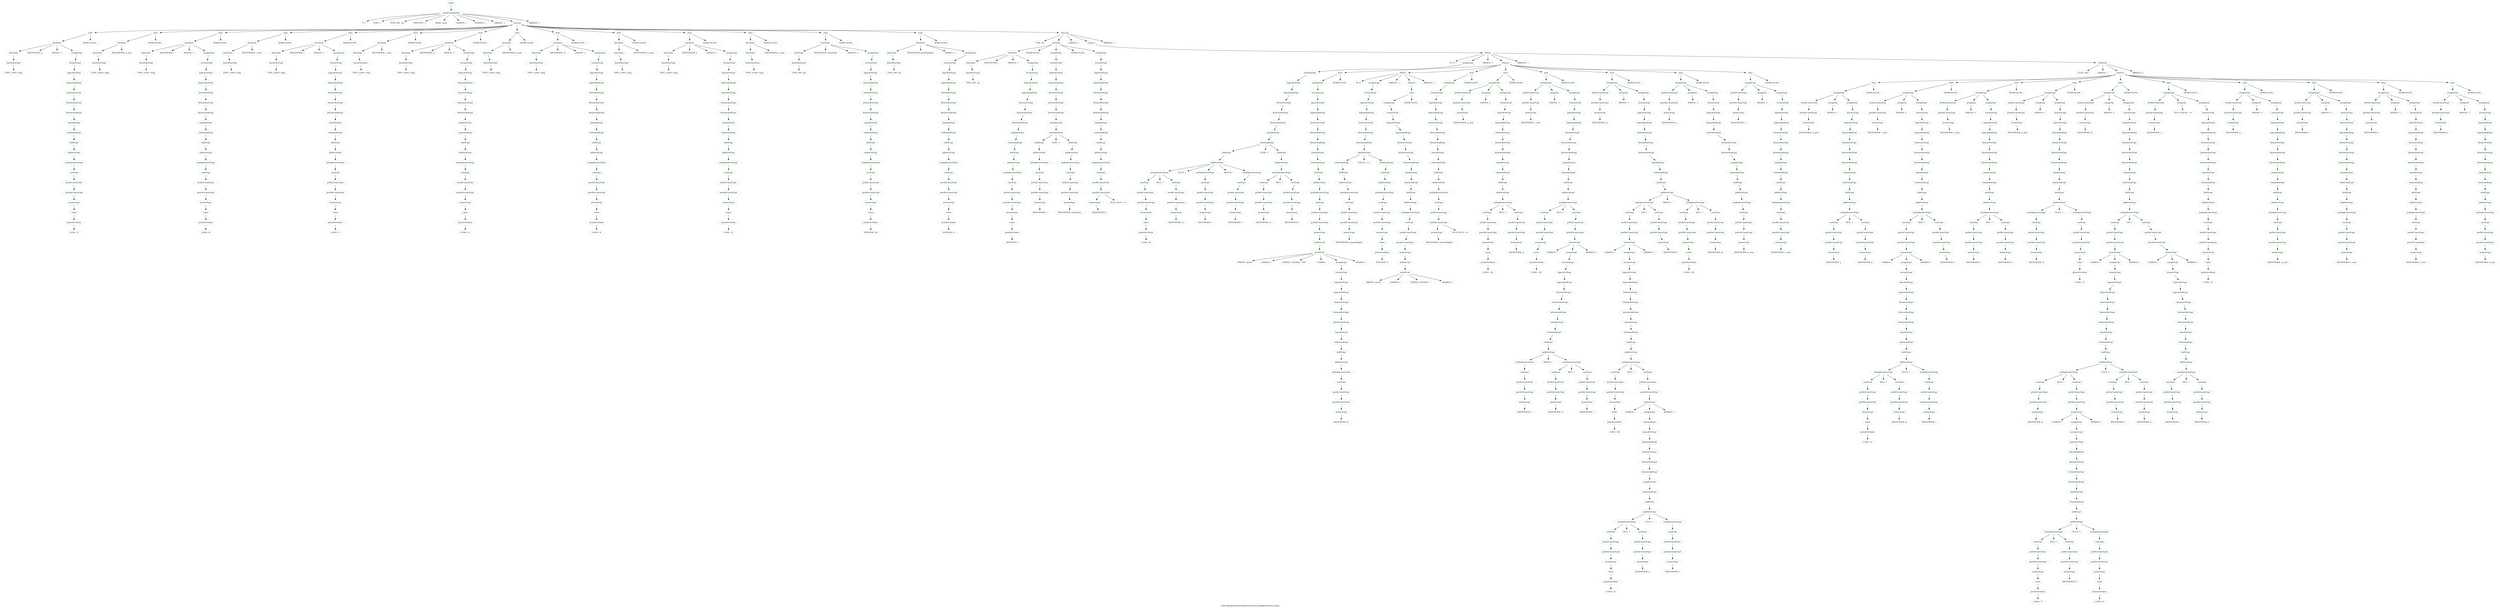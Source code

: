 digraph {
 rankdir="TB";
 label="./test-files/generator/arbitrary/success-pidigits/source.spice";
 L4C0_entry [color="lightgreen",label="entry"];
 L4C0_mainFunctionDef [color="lightgreen",label="mainFunctionDef"];
 L4C0_entry -> L4C0_mainFunctionDef;
 L4C0 [color="lightblue",label="F: f"];
 L4C0_mainFunctionDef -> L4C0
 L4C1 [color="lightblue",label="LESS: <"];
 L4C0_mainFunctionDef -> L4C1
 L4C2 [color="lightblue",label="TYPE_INT: int"];
 L4C0_mainFunctionDef -> L4C2
 L4C5 [color="lightblue",label="GREATER: >"];
 L4C0_mainFunctionDef -> L4C5
 L4C7 [color="lightblue",label="MAIN: main"];
 L4C0_mainFunctionDef -> L4C7
 L4C11 [color="lightblue",label="LPAREN: ("];
 L4C0_mainFunctionDef -> L4C11
 L4C12 [color="lightblue",label="RPAREN: )"];
 L4C0_mainFunctionDef -> L4C12
 L4C14 [color="lightblue",label="LBRACE: {"];
 L4C0_mainFunctionDef -> L4C14
 L5C4_stmtLst [color="lightgreen",label="stmtLst"];
 L4C0_mainFunctionDef -> L5C4_stmtLst;
 L5C4_stmt [color="lightgreen",label="stmt"];
 L5C4_stmtLst -> L5C4_stmt;
 L5C4_declStmt [color="lightgreen",label="declStmt"];
 L5C4_stmt -> L5C4_declStmt;
 L5C4_dataType [color="lightgreen",label="dataType"];
 L5C4_declStmt -> L5C4_dataType;
 L5C4_baseDataType [color="lightgreen",label="baseDataType"];
 L5C4_dataType -> L5C4_baseDataType;
 L5C4 [color="lightblue",label="TYPE_LONG: long"];
 L5C4_baseDataType -> L5C4
 L5C9 [color="lightblue",label="IDENTIFIER: q"];
 L5C4_declStmt -> L5C9
 L5C11 [color="lightblue",label="ASSIGN: ="];
 L5C4_declStmt -> L5C11
 L5C13_assignExpr [color="lightgreen",label="assignExpr"];
 L5C4_declStmt -> L5C13_assignExpr;
 L5C13_ternaryExpr [color="lightgreen",label="ternaryExpr"];
 L5C13_assignExpr -> L5C13_ternaryExpr;
 L5C13_logicalOrExpr [color="lightgreen",label="logicalOrExpr"];
 L5C13_ternaryExpr -> L5C13_logicalOrExpr;
 L5C13_logicalAndExpr [color="lightgreen",label="logicalAndExpr"];
 L5C13_logicalOrExpr -> L5C13_logicalAndExpr;
 L5C13_bitwiseOrExpr [color="lightgreen",label="bitwiseOrExpr"];
 L5C13_logicalAndExpr -> L5C13_bitwiseOrExpr;
 L5C13_bitwiseXorExpr [color="lightgreen",label="bitwiseXorExpr"];
 L5C13_bitwiseOrExpr -> L5C13_bitwiseXorExpr;
 L5C13_bitwiseAndExpr [color="lightgreen",label="bitwiseAndExpr"];
 L5C13_bitwiseXorExpr -> L5C13_bitwiseAndExpr;
 L5C13_equalityExpr [color="lightgreen",label="equalityExpr"];
 L5C13_bitwiseAndExpr -> L5C13_equalityExpr;
 L5C13_relationalExpr [color="lightgreen",label="relationalExpr"];
 L5C13_equalityExpr -> L5C13_relationalExpr;
 L5C13_shiftExpr [color="lightgreen",label="shiftExpr"];
 L5C13_relationalExpr -> L5C13_shiftExpr;
 L5C13_additiveExpr [color="lightgreen",label="additiveExpr"];
 L5C13_shiftExpr -> L5C13_additiveExpr;
 L5C13_multiplicativeExpr [color="lightgreen",label="multiplicativeExpr"];
 L5C13_additiveExpr -> L5C13_multiplicativeExpr;
 L5C13_castExpr [color="lightgreen",label="castExpr"];
 L5C13_multiplicativeExpr -> L5C13_castExpr;
 L5C13_prefixUnaryExpr [color="lightgreen",label="prefixUnaryExpr"];
 L5C13_castExpr -> L5C13_prefixUnaryExpr;
 L5C13_postfixUnaryExpr [color="lightgreen",label="postfixUnaryExpr"];
 L5C13_prefixUnaryExpr -> L5C13_postfixUnaryExpr;
 L5C13_atomicExpr [color="lightgreen",label="atomicExpr"];
 L5C13_postfixUnaryExpr -> L5C13_atomicExpr;
 L5C13_value [color="lightgreen",label="value"];
 L5C13_atomicExpr -> L5C13_value;
 L5C13_primitiveValue [color="lightgreen",label="primitiveValue"];
 L5C13_value -> L5C13_primitiveValue;
 L5C13 [color="lightblue",label="LONG: 1l"];
 L5C13_primitiveValue -> L5C13
 L5C15 [color="lightblue",label="SEMICOLON: ;"];
 L5C4_stmt -> L5C15
 L6C4_stmt [color="lightgreen",label="stmt"];
 L5C4_stmtLst -> L6C4_stmt;
 L6C4_declStmt [color="lightgreen",label="declStmt"];
 L6C4_stmt -> L6C4_declStmt;
 L6C4_dataType [color="lightgreen",label="dataType"];
 L6C4_declStmt -> L6C4_dataType;
 L6C4_baseDataType [color="lightgreen",label="baseDataType"];
 L6C4_dataType -> L6C4_baseDataType;
 L6C4 [color="lightblue",label="TYPE_LONG: long"];
 L6C4_baseDataType -> L6C4
 L6C9 [color="lightblue",label="IDENTIFIER: q_new"];
 L6C4_declStmt -> L6C9
 L6C14 [color="lightblue",label="SEMICOLON: ;"];
 L6C4_stmt -> L6C14
 L7C4_stmt [color="lightgreen",label="stmt"];
 L5C4_stmtLst -> L7C4_stmt;
 L7C4_declStmt [color="lightgreen",label="declStmt"];
 L7C4_stmt -> L7C4_declStmt;
 L7C4_dataType [color="lightgreen",label="dataType"];
 L7C4_declStmt -> L7C4_dataType;
 L7C4_baseDataType [color="lightgreen",label="baseDataType"];
 L7C4_dataType -> L7C4_baseDataType;
 L7C4 [color="lightblue",label="TYPE_LONG: long"];
 L7C4_baseDataType -> L7C4
 L7C9 [color="lightblue",label="IDENTIFIER: r"];
 L7C4_declStmt -> L7C9
 L7C11 [color="lightblue",label="ASSIGN: ="];
 L7C4_declStmt -> L7C11
 L7C13_assignExpr [color="lightgreen",label="assignExpr"];
 L7C4_declStmt -> L7C13_assignExpr;
 L7C13_ternaryExpr [color="lightgreen",label="ternaryExpr"];
 L7C13_assignExpr -> L7C13_ternaryExpr;
 L7C13_logicalOrExpr [color="lightgreen",label="logicalOrExpr"];
 L7C13_ternaryExpr -> L7C13_logicalOrExpr;
 L7C13_logicalAndExpr [color="lightgreen",label="logicalAndExpr"];
 L7C13_logicalOrExpr -> L7C13_logicalAndExpr;
 L7C13_bitwiseOrExpr [color="lightgreen",label="bitwiseOrExpr"];
 L7C13_logicalAndExpr -> L7C13_bitwiseOrExpr;
 L7C13_bitwiseXorExpr [color="lightgreen",label="bitwiseXorExpr"];
 L7C13_bitwiseOrExpr -> L7C13_bitwiseXorExpr;
 L7C13_bitwiseAndExpr [color="lightgreen",label="bitwiseAndExpr"];
 L7C13_bitwiseXorExpr -> L7C13_bitwiseAndExpr;
 L7C13_equalityExpr [color="lightgreen",label="equalityExpr"];
 L7C13_bitwiseAndExpr -> L7C13_equalityExpr;
 L7C13_relationalExpr [color="lightgreen",label="relationalExpr"];
 L7C13_equalityExpr -> L7C13_relationalExpr;
 L7C13_shiftExpr [color="lightgreen",label="shiftExpr"];
 L7C13_relationalExpr -> L7C13_shiftExpr;
 L7C13_additiveExpr [color="lightgreen",label="additiveExpr"];
 L7C13_shiftExpr -> L7C13_additiveExpr;
 L7C13_multiplicativeExpr [color="lightgreen",label="multiplicativeExpr"];
 L7C13_additiveExpr -> L7C13_multiplicativeExpr;
 L7C13_castExpr [color="lightgreen",label="castExpr"];
 L7C13_multiplicativeExpr -> L7C13_castExpr;
 L7C13_prefixUnaryExpr [color="lightgreen",label="prefixUnaryExpr"];
 L7C13_castExpr -> L7C13_prefixUnaryExpr;
 L7C13_postfixUnaryExpr [color="lightgreen",label="postfixUnaryExpr"];
 L7C13_prefixUnaryExpr -> L7C13_postfixUnaryExpr;
 L7C13_atomicExpr [color="lightgreen",label="atomicExpr"];
 L7C13_postfixUnaryExpr -> L7C13_atomicExpr;
 L7C13_value [color="lightgreen",label="value"];
 L7C13_atomicExpr -> L7C13_value;
 L7C13_primitiveValue [color="lightgreen",label="primitiveValue"];
 L7C13_value -> L7C13_primitiveValue;
 L7C13 [color="lightblue",label="LONG: 0l"];
 L7C13_primitiveValue -> L7C13
 L7C15 [color="lightblue",label="SEMICOLON: ;"];
 L7C4_stmt -> L7C15
 L8C4_stmt [color="lightgreen",label="stmt"];
 L5C4_stmtLst -> L8C4_stmt;
 L8C4_declStmt [color="lightgreen",label="declStmt"];
 L8C4_stmt -> L8C4_declStmt;
 L8C4_dataType [color="lightgreen",label="dataType"];
 L8C4_declStmt -> L8C4_dataType;
 L8C4_baseDataType [color="lightgreen",label="baseDataType"];
 L8C4_dataType -> L8C4_baseDataType;
 L8C4 [color="lightblue",label="TYPE_LONG: long"];
 L8C4_baseDataType -> L8C4
 L8C9 [color="lightblue",label="IDENTIFIER: r_new"];
 L8C4_declStmt -> L8C9
 L8C14 [color="lightblue",label="SEMICOLON: ;"];
 L8C4_stmt -> L8C14
 L9C4_stmt [color="lightgreen",label="stmt"];
 L5C4_stmtLst -> L9C4_stmt;
 L9C4_declStmt [color="lightgreen",label="declStmt"];
 L9C4_stmt -> L9C4_declStmt;
 L9C4_dataType [color="lightgreen",label="dataType"];
 L9C4_declStmt -> L9C4_dataType;
 L9C4_baseDataType [color="lightgreen",label="baseDataType"];
 L9C4_dataType -> L9C4_baseDataType;
 L9C4 [color="lightblue",label="TYPE_LONG: long"];
 L9C4_baseDataType -> L9C4
 L9C9 [color="lightblue",label="IDENTIFIER: t"];
 L9C4_declStmt -> L9C9
 L9C11 [color="lightblue",label="ASSIGN: ="];
 L9C4_declStmt -> L9C11
 L9C13_assignExpr [color="lightgreen",label="assignExpr"];
 L9C4_declStmt -> L9C13_assignExpr;
 L9C13_ternaryExpr [color="lightgreen",label="ternaryExpr"];
 L9C13_assignExpr -> L9C13_ternaryExpr;
 L9C13_logicalOrExpr [color="lightgreen",label="logicalOrExpr"];
 L9C13_ternaryExpr -> L9C13_logicalOrExpr;
 L9C13_logicalAndExpr [color="lightgreen",label="logicalAndExpr"];
 L9C13_logicalOrExpr -> L9C13_logicalAndExpr;
 L9C13_bitwiseOrExpr [color="lightgreen",label="bitwiseOrExpr"];
 L9C13_logicalAndExpr -> L9C13_bitwiseOrExpr;
 L9C13_bitwiseXorExpr [color="lightgreen",label="bitwiseXorExpr"];
 L9C13_bitwiseOrExpr -> L9C13_bitwiseXorExpr;
 L9C13_bitwiseAndExpr [color="lightgreen",label="bitwiseAndExpr"];
 L9C13_bitwiseXorExpr -> L9C13_bitwiseAndExpr;
 L9C13_equalityExpr [color="lightgreen",label="equalityExpr"];
 L9C13_bitwiseAndExpr -> L9C13_equalityExpr;
 L9C13_relationalExpr [color="lightgreen",label="relationalExpr"];
 L9C13_equalityExpr -> L9C13_relationalExpr;
 L9C13_shiftExpr [color="lightgreen",label="shiftExpr"];
 L9C13_relationalExpr -> L9C13_shiftExpr;
 L9C13_additiveExpr [color="lightgreen",label="additiveExpr"];
 L9C13_shiftExpr -> L9C13_additiveExpr;
 L9C13_multiplicativeExpr [color="lightgreen",label="multiplicativeExpr"];
 L9C13_additiveExpr -> L9C13_multiplicativeExpr;
 L9C13_castExpr [color="lightgreen",label="castExpr"];
 L9C13_multiplicativeExpr -> L9C13_castExpr;
 L9C13_prefixUnaryExpr [color="lightgreen",label="prefixUnaryExpr"];
 L9C13_castExpr -> L9C13_prefixUnaryExpr;
 L9C13_postfixUnaryExpr [color="lightgreen",label="postfixUnaryExpr"];
 L9C13_prefixUnaryExpr -> L9C13_postfixUnaryExpr;
 L9C13_atomicExpr [color="lightgreen",label="atomicExpr"];
 L9C13_postfixUnaryExpr -> L9C13_atomicExpr;
 L9C13_value [color="lightgreen",label="value"];
 L9C13_atomicExpr -> L9C13_value;
 L9C13_primitiveValue [color="lightgreen",label="primitiveValue"];
 L9C13_value -> L9C13_primitiveValue;
 L9C13 [color="lightblue",label="LONG: 1l"];
 L9C13_primitiveValue -> L9C13
 L9C15 [color="lightblue",label="SEMICOLON: ;"];
 L9C4_stmt -> L9C15
 L10C4_stmt [color="lightgreen",label="stmt"];
 L5C4_stmtLst -> L10C4_stmt;
 L10C4_declStmt [color="lightgreen",label="declStmt"];
 L10C4_stmt -> L10C4_declStmt;
 L10C4_dataType [color="lightgreen",label="dataType"];
 L10C4_declStmt -> L10C4_dataType;
 L10C4_baseDataType [color="lightgreen",label="baseDataType"];
 L10C4_dataType -> L10C4_baseDataType;
 L10C4 [color="lightblue",label="TYPE_LONG: long"];
 L10C4_baseDataType -> L10C4
 L10C9 [color="lightblue",label="IDENTIFIER: t_new"];
 L10C4_declStmt -> L10C9
 L10C14 [color="lightblue",label="SEMICOLON: ;"];
 L10C4_stmt -> L10C14
 L11C4_stmt [color="lightgreen",label="stmt"];
 L5C4_stmtLst -> L11C4_stmt;
 L11C4_declStmt [color="lightgreen",label="declStmt"];
 L11C4_stmt -> L11C4_declStmt;
 L11C4_dataType [color="lightgreen",label="dataType"];
 L11C4_declStmt -> L11C4_dataType;
 L11C4_baseDataType [color="lightgreen",label="baseDataType"];
 L11C4_dataType -> L11C4_baseDataType;
 L11C4 [color="lightblue",label="TYPE_LONG: long"];
 L11C4_baseDataType -> L11C4
 L11C9 [color="lightblue",label="IDENTIFIER: k"];
 L11C4_declStmt -> L11C9
 L11C11 [color="lightblue",label="ASSIGN: ="];
 L11C4_declStmt -> L11C11
 L11C13_assignExpr [color="lightgreen",label="assignExpr"];
 L11C4_declStmt -> L11C13_assignExpr;
 L11C13_ternaryExpr [color="lightgreen",label="ternaryExpr"];
 L11C13_assignExpr -> L11C13_ternaryExpr;
 L11C13_logicalOrExpr [color="lightgreen",label="logicalOrExpr"];
 L11C13_ternaryExpr -> L11C13_logicalOrExpr;
 L11C13_logicalAndExpr [color="lightgreen",label="logicalAndExpr"];
 L11C13_logicalOrExpr -> L11C13_logicalAndExpr;
 L11C13_bitwiseOrExpr [color="lightgreen",label="bitwiseOrExpr"];
 L11C13_logicalAndExpr -> L11C13_bitwiseOrExpr;
 L11C13_bitwiseXorExpr [color="lightgreen",label="bitwiseXorExpr"];
 L11C13_bitwiseOrExpr -> L11C13_bitwiseXorExpr;
 L11C13_bitwiseAndExpr [color="lightgreen",label="bitwiseAndExpr"];
 L11C13_bitwiseXorExpr -> L11C13_bitwiseAndExpr;
 L11C13_equalityExpr [color="lightgreen",label="equalityExpr"];
 L11C13_bitwiseAndExpr -> L11C13_equalityExpr;
 L11C13_relationalExpr [color="lightgreen",label="relationalExpr"];
 L11C13_equalityExpr -> L11C13_relationalExpr;
 L11C13_shiftExpr [color="lightgreen",label="shiftExpr"];
 L11C13_relationalExpr -> L11C13_shiftExpr;
 L11C13_additiveExpr [color="lightgreen",label="additiveExpr"];
 L11C13_shiftExpr -> L11C13_additiveExpr;
 L11C13_multiplicativeExpr [color="lightgreen",label="multiplicativeExpr"];
 L11C13_additiveExpr -> L11C13_multiplicativeExpr;
 L11C13_castExpr [color="lightgreen",label="castExpr"];
 L11C13_multiplicativeExpr -> L11C13_castExpr;
 L11C13_prefixUnaryExpr [color="lightgreen",label="prefixUnaryExpr"];
 L11C13_castExpr -> L11C13_prefixUnaryExpr;
 L11C13_postfixUnaryExpr [color="lightgreen",label="postfixUnaryExpr"];
 L11C13_prefixUnaryExpr -> L11C13_postfixUnaryExpr;
 L11C13_atomicExpr [color="lightgreen",label="atomicExpr"];
 L11C13_postfixUnaryExpr -> L11C13_atomicExpr;
 L11C13_value [color="lightgreen",label="value"];
 L11C13_atomicExpr -> L11C13_value;
 L11C13_primitiveValue [color="lightgreen",label="primitiveValue"];
 L11C13_value -> L11C13_primitiveValue;
 L11C13 [color="lightblue",label="LONG: 1l"];
 L11C13_primitiveValue -> L11C13
 L11C15 [color="lightblue",label="SEMICOLON: ;"];
 L11C4_stmt -> L11C15
 L12C4_stmt [color="lightgreen",label="stmt"];
 L5C4_stmtLst -> L12C4_stmt;
 L12C4_declStmt [color="lightgreen",label="declStmt"];
 L12C4_stmt -> L12C4_declStmt;
 L12C4_dataType [color="lightgreen",label="dataType"];
 L12C4_declStmt -> L12C4_dataType;
 L12C4_baseDataType [color="lightgreen",label="baseDataType"];
 L12C4_dataType -> L12C4_baseDataType;
 L12C4 [color="lightblue",label="TYPE_LONG: long"];
 L12C4_baseDataType -> L12C4
 L12C9 [color="lightblue",label="IDENTIFIER: k_new"];
 L12C4_declStmt -> L12C9
 L12C14 [color="lightblue",label="SEMICOLON: ;"];
 L12C4_stmt -> L12C14
 L13C4_stmt [color="lightgreen",label="stmt"];
 L5C4_stmtLst -> L13C4_stmt;
 L13C4_declStmt [color="lightgreen",label="declStmt"];
 L13C4_stmt -> L13C4_declStmt;
 L13C4_dataType [color="lightgreen",label="dataType"];
 L13C4_declStmt -> L13C4_dataType;
 L13C4_baseDataType [color="lightgreen",label="baseDataType"];
 L13C4_dataType -> L13C4_baseDataType;
 L13C4 [color="lightblue",label="TYPE_LONG: long"];
 L13C4_baseDataType -> L13C4
 L13C9 [color="lightblue",label="IDENTIFIER: m"];
 L13C4_declStmt -> L13C9
 L13C11 [color="lightblue",label="ASSIGN: ="];
 L13C4_declStmt -> L13C11
 L13C13_assignExpr [color="lightgreen",label="assignExpr"];
 L13C4_declStmt -> L13C13_assignExpr;
 L13C13_ternaryExpr [color="lightgreen",label="ternaryExpr"];
 L13C13_assignExpr -> L13C13_ternaryExpr;
 L13C13_logicalOrExpr [color="lightgreen",label="logicalOrExpr"];
 L13C13_ternaryExpr -> L13C13_logicalOrExpr;
 L13C13_logicalAndExpr [color="lightgreen",label="logicalAndExpr"];
 L13C13_logicalOrExpr -> L13C13_logicalAndExpr;
 L13C13_bitwiseOrExpr [color="lightgreen",label="bitwiseOrExpr"];
 L13C13_logicalAndExpr -> L13C13_bitwiseOrExpr;
 L13C13_bitwiseXorExpr [color="lightgreen",label="bitwiseXorExpr"];
 L13C13_bitwiseOrExpr -> L13C13_bitwiseXorExpr;
 L13C13_bitwiseAndExpr [color="lightgreen",label="bitwiseAndExpr"];
 L13C13_bitwiseXorExpr -> L13C13_bitwiseAndExpr;
 L13C13_equalityExpr [color="lightgreen",label="equalityExpr"];
 L13C13_bitwiseAndExpr -> L13C13_equalityExpr;
 L13C13_relationalExpr [color="lightgreen",label="relationalExpr"];
 L13C13_equalityExpr -> L13C13_relationalExpr;
 L13C13_shiftExpr [color="lightgreen",label="shiftExpr"];
 L13C13_relationalExpr -> L13C13_shiftExpr;
 L13C13_additiveExpr [color="lightgreen",label="additiveExpr"];
 L13C13_shiftExpr -> L13C13_additiveExpr;
 L13C13_multiplicativeExpr [color="lightgreen",label="multiplicativeExpr"];
 L13C13_additiveExpr -> L13C13_multiplicativeExpr;
 L13C13_castExpr [color="lightgreen",label="castExpr"];
 L13C13_multiplicativeExpr -> L13C13_castExpr;
 L13C13_prefixUnaryExpr [color="lightgreen",label="prefixUnaryExpr"];
 L13C13_castExpr -> L13C13_prefixUnaryExpr;
 L13C13_postfixUnaryExpr [color="lightgreen",label="postfixUnaryExpr"];
 L13C13_prefixUnaryExpr -> L13C13_postfixUnaryExpr;
 L13C13_atomicExpr [color="lightgreen",label="atomicExpr"];
 L13C13_postfixUnaryExpr -> L13C13_atomicExpr;
 L13C13_value [color="lightgreen",label="value"];
 L13C13_atomicExpr -> L13C13_value;
 L13C13_primitiveValue [color="lightgreen",label="primitiveValue"];
 L13C13_value -> L13C13_primitiveValue;
 L13C13 [color="lightblue",label="LONG: 3l"];
 L13C13_primitiveValue -> L13C13
 L13C15 [color="lightblue",label="SEMICOLON: ;"];
 L13C4_stmt -> L13C15
 L14C4_stmt [color="lightgreen",label="stmt"];
 L5C4_stmtLst -> L14C4_stmt;
 L14C4_declStmt [color="lightgreen",label="declStmt"];
 L14C4_stmt -> L14C4_declStmt;
 L14C4_dataType [color="lightgreen",label="dataType"];
 L14C4_declStmt -> L14C4_dataType;
 L14C4_baseDataType [color="lightgreen",label="baseDataType"];
 L14C4_dataType -> L14C4_baseDataType;
 L14C4 [color="lightblue",label="TYPE_LONG: long"];
 L14C4_baseDataType -> L14C4
 L14C9 [color="lightblue",label="IDENTIFIER: m_new"];
 L14C4_declStmt -> L14C9
 L14C14 [color="lightblue",label="SEMICOLON: ;"];
 L14C4_stmt -> L14C14
 L15C4_stmt [color="lightgreen",label="stmt"];
 L5C4_stmtLst -> L15C4_stmt;
 L15C4_declStmt [color="lightgreen",label="declStmt"];
 L15C4_stmt -> L15C4_declStmt;
 L15C4_dataType [color="lightgreen",label="dataType"];
 L15C4_declStmt -> L15C4_dataType;
 L15C4_baseDataType [color="lightgreen",label="baseDataType"];
 L15C4_dataType -> L15C4_baseDataType;
 L15C4 [color="lightblue",label="TYPE_LONG: long"];
 L15C4_baseDataType -> L15C4
 L15C9 [color="lightblue",label="IDENTIFIER: x"];
 L15C4_declStmt -> L15C9
 L15C11 [color="lightblue",label="ASSIGN: ="];
 L15C4_declStmt -> L15C11
 L15C13_assignExpr [color="lightgreen",label="assignExpr"];
 L15C4_declStmt -> L15C13_assignExpr;
 L15C13_ternaryExpr [color="lightgreen",label="ternaryExpr"];
 L15C13_assignExpr -> L15C13_ternaryExpr;
 L15C13_logicalOrExpr [color="lightgreen",label="logicalOrExpr"];
 L15C13_ternaryExpr -> L15C13_logicalOrExpr;
 L15C13_logicalAndExpr [color="lightgreen",label="logicalAndExpr"];
 L15C13_logicalOrExpr -> L15C13_logicalAndExpr;
 L15C13_bitwiseOrExpr [color="lightgreen",label="bitwiseOrExpr"];
 L15C13_logicalAndExpr -> L15C13_bitwiseOrExpr;
 L15C13_bitwiseXorExpr [color="lightgreen",label="bitwiseXorExpr"];
 L15C13_bitwiseOrExpr -> L15C13_bitwiseXorExpr;
 L15C13_bitwiseAndExpr [color="lightgreen",label="bitwiseAndExpr"];
 L15C13_bitwiseXorExpr -> L15C13_bitwiseAndExpr;
 L15C13_equalityExpr [color="lightgreen",label="equalityExpr"];
 L15C13_bitwiseAndExpr -> L15C13_equalityExpr;
 L15C13_relationalExpr [color="lightgreen",label="relationalExpr"];
 L15C13_equalityExpr -> L15C13_relationalExpr;
 L15C13_shiftExpr [color="lightgreen",label="shiftExpr"];
 L15C13_relationalExpr -> L15C13_shiftExpr;
 L15C13_additiveExpr [color="lightgreen",label="additiveExpr"];
 L15C13_shiftExpr -> L15C13_additiveExpr;
 L15C13_multiplicativeExpr [color="lightgreen",label="multiplicativeExpr"];
 L15C13_additiveExpr -> L15C13_multiplicativeExpr;
 L15C13_castExpr [color="lightgreen",label="castExpr"];
 L15C13_multiplicativeExpr -> L15C13_castExpr;
 L15C13_prefixUnaryExpr [color="lightgreen",label="prefixUnaryExpr"];
 L15C13_castExpr -> L15C13_prefixUnaryExpr;
 L15C13_postfixUnaryExpr [color="lightgreen",label="postfixUnaryExpr"];
 L15C13_prefixUnaryExpr -> L15C13_postfixUnaryExpr;
 L15C13_atomicExpr [color="lightgreen",label="atomicExpr"];
 L15C13_postfixUnaryExpr -> L15C13_atomicExpr;
 L15C13_value [color="lightgreen",label="value"];
 L15C13_atomicExpr -> L15C13_value;
 L15C13_primitiveValue [color="lightgreen",label="primitiveValue"];
 L15C13_value -> L15C13_primitiveValue;
 L15C13 [color="lightblue",label="LONG: 3l"];
 L15C13_primitiveValue -> L15C13
 L15C15 [color="lightblue",label="SEMICOLON: ;"];
 L15C4_stmt -> L15C15
 L16C4_stmt [color="lightgreen",label="stmt"];
 L5C4_stmtLst -> L16C4_stmt;
 L16C4_declStmt [color="lightgreen",label="declStmt"];
 L16C4_stmt -> L16C4_declStmt;
 L16C4_dataType [color="lightgreen",label="dataType"];
 L16C4_declStmt -> L16C4_dataType;
 L16C4_baseDataType [color="lightgreen",label="baseDataType"];
 L16C4_dataType -> L16C4_baseDataType;
 L16C4 [color="lightblue",label="TYPE_LONG: long"];
 L16C4_baseDataType -> L16C4
 L16C9 [color="lightblue",label="IDENTIFIER: x_new"];
 L16C4_declStmt -> L16C9
 L16C14 [color="lightblue",label="SEMICOLON: ;"];
 L16C4_stmt -> L16C14
 L18C4_stmt [color="lightgreen",label="stmt"];
 L5C4_stmtLst -> L18C4_stmt;
 L18C4_declStmt [color="lightgreen",label="declStmt"];
 L18C4_stmt -> L18C4_declStmt;
 L18C4_dataType [color="lightgreen",label="dataType"];
 L18C4_declStmt -> L18C4_dataType;
 L18C4_baseDataType [color="lightgreen",label="baseDataType"];
 L18C4_dataType -> L18C4_baseDataType;
 L18C4 [color="lightblue",label="TYPE_INT: int"];
 L18C4_baseDataType -> L18C4
 L18C8 [color="lightblue",label="IDENTIFIER: iterations"];
 L18C4_declStmt -> L18C8
 L18C19 [color="lightblue",label="ASSIGN: ="];
 L18C4_declStmt -> L18C19
 L18C21_assignExpr [color="lightgreen",label="assignExpr"];
 L18C4_declStmt -> L18C21_assignExpr;
 L18C21_ternaryExpr [color="lightgreen",label="ternaryExpr"];
 L18C21_assignExpr -> L18C21_ternaryExpr;
 L18C21_logicalOrExpr [color="lightgreen",label="logicalOrExpr"];
 L18C21_ternaryExpr -> L18C21_logicalOrExpr;
 L18C21_logicalAndExpr [color="lightgreen",label="logicalAndExpr"];
 L18C21_logicalOrExpr -> L18C21_logicalAndExpr;
 L18C21_bitwiseOrExpr [color="lightgreen",label="bitwiseOrExpr"];
 L18C21_logicalAndExpr -> L18C21_bitwiseOrExpr;
 L18C21_bitwiseXorExpr [color="lightgreen",label="bitwiseXorExpr"];
 L18C21_bitwiseOrExpr -> L18C21_bitwiseXorExpr;
 L18C21_bitwiseAndExpr [color="lightgreen",label="bitwiseAndExpr"];
 L18C21_bitwiseXorExpr -> L18C21_bitwiseAndExpr;
 L18C21_equalityExpr [color="lightgreen",label="equalityExpr"];
 L18C21_bitwiseAndExpr -> L18C21_equalityExpr;
 L18C21_relationalExpr [color="lightgreen",label="relationalExpr"];
 L18C21_equalityExpr -> L18C21_relationalExpr;
 L18C21_shiftExpr [color="lightgreen",label="shiftExpr"];
 L18C21_relationalExpr -> L18C21_shiftExpr;
 L18C21_additiveExpr [color="lightgreen",label="additiveExpr"];
 L18C21_shiftExpr -> L18C21_additiveExpr;
 L18C21_multiplicativeExpr [color="lightgreen",label="multiplicativeExpr"];
 L18C21_additiveExpr -> L18C21_multiplicativeExpr;
 L18C21_castExpr [color="lightgreen",label="castExpr"];
 L18C21_multiplicativeExpr -> L18C21_castExpr;
 L18C21_prefixUnaryExpr [color="lightgreen",label="prefixUnaryExpr"];
 L18C21_castExpr -> L18C21_prefixUnaryExpr;
 L18C21_postfixUnaryExpr [color="lightgreen",label="postfixUnaryExpr"];
 L18C21_prefixUnaryExpr -> L18C21_postfixUnaryExpr;
 L18C21_atomicExpr [color="lightgreen",label="atomicExpr"];
 L18C21_postfixUnaryExpr -> L18C21_atomicExpr;
 L18C21_value [color="lightgreen",label="value"];
 L18C21_atomicExpr -> L18C21_value;
 L18C21_primitiveValue [color="lightgreen",label="primitiveValue"];
 L18C21_value -> L18C21_primitiveValue;
 L18C21 [color="lightblue",label="INTEGER: 20"];
 L18C21_primitiveValue -> L18C21
 L18C23 [color="lightblue",label="SEMICOLON: ;"];
 L18C4_stmt -> L18C23
 L19C4_stmt [color="lightgreen",label="stmt"];
 L5C4_stmtLst -> L19C4_stmt;
 L19C4_declStmt [color="lightgreen",label="declStmt"];
 L19C4_stmt -> L19C4_declStmt;
 L19C4_dataType [color="lightgreen",label="dataType"];
 L19C4_declStmt -> L19C4_dataType;
 L19C4_baseDataType [color="lightgreen",label="baseDataType"];
 L19C4_dataType -> L19C4_baseDataType;
 L19C4 [color="lightblue",label="TYPE_INT: int"];
 L19C4_baseDataType -> L19C4
 L19C8 [color="lightblue",label="IDENTIFIER: printedDigits"];
 L19C4_declStmt -> L19C8
 L19C22 [color="lightblue",label="ASSIGN: ="];
 L19C4_declStmt -> L19C22
 L19C24_assignExpr [color="lightgreen",label="assignExpr"];
 L19C4_declStmt -> L19C24_assignExpr;
 L19C24_ternaryExpr [color="lightgreen",label="ternaryExpr"];
 L19C24_assignExpr -> L19C24_ternaryExpr;
 L19C24_logicalOrExpr [color="lightgreen",label="logicalOrExpr"];
 L19C24_ternaryExpr -> L19C24_logicalOrExpr;
 L19C24_logicalAndExpr [color="lightgreen",label="logicalAndExpr"];
 L19C24_logicalOrExpr -> L19C24_logicalAndExpr;
 L19C24_bitwiseOrExpr [color="lightgreen",label="bitwiseOrExpr"];
 L19C24_logicalAndExpr -> L19C24_bitwiseOrExpr;
 L19C24_bitwiseXorExpr [color="lightgreen",label="bitwiseXorExpr"];
 L19C24_bitwiseOrExpr -> L19C24_bitwiseXorExpr;
 L19C24_bitwiseAndExpr [color="lightgreen",label="bitwiseAndExpr"];
 L19C24_bitwiseXorExpr -> L19C24_bitwiseAndExpr;
 L19C24_equalityExpr [color="lightgreen",label="equalityExpr"];
 L19C24_bitwiseAndExpr -> L19C24_equalityExpr;
 L19C24_relationalExpr [color="lightgreen",label="relationalExpr"];
 L19C24_equalityExpr -> L19C24_relationalExpr;
 L19C24_shiftExpr [color="lightgreen",label="shiftExpr"];
 L19C24_relationalExpr -> L19C24_shiftExpr;
 L19C24_additiveExpr [color="lightgreen",label="additiveExpr"];
 L19C24_shiftExpr -> L19C24_additiveExpr;
 L19C24_multiplicativeExpr [color="lightgreen",label="multiplicativeExpr"];
 L19C24_additiveExpr -> L19C24_multiplicativeExpr;
 L19C24_castExpr [color="lightgreen",label="castExpr"];
 L19C24_multiplicativeExpr -> L19C24_castExpr;
 L19C24_prefixUnaryExpr [color="lightgreen",label="prefixUnaryExpr"];
 L19C24_castExpr -> L19C24_prefixUnaryExpr;
 L19C24_postfixUnaryExpr [color="lightgreen",label="postfixUnaryExpr"];
 L19C24_prefixUnaryExpr -> L19C24_postfixUnaryExpr;
 L19C24_atomicExpr [color="lightgreen",label="atomicExpr"];
 L19C24_postfixUnaryExpr -> L19C24_atomicExpr;
 L19C24_value [color="lightgreen",label="value"];
 L19C24_atomicExpr -> L19C24_value;
 L19C24_primitiveValue [color="lightgreen",label="primitiveValue"];
 L19C24_value -> L19C24_primitiveValue;
 L19C24 [color="lightblue",label="INTEGER: 0"];
 L19C24_primitiveValue -> L19C24
 L19C25 [color="lightblue",label="SEMICOLON: ;"];
 L19C4_stmt -> L19C25
 L21C4_forLoop [color="lightgreen",label="forLoop"];
 L5C4_stmtLst -> L21C4_forLoop;
 L21C4 [color="lightblue",label="FOR: for"];
 L21C4_forLoop -> L21C4
 L21C8_forHead [color="lightgreen",label="forHead"];
 L21C4_forLoop -> L21C8_forHead;
 L21C8_declStmt [color="lightgreen",label="declStmt"];
 L21C8_forHead -> L21C8_declStmt;
 L21C8_dataType [color="lightgreen",label="dataType"];
 L21C8_declStmt -> L21C8_dataType;
 L21C8_baseDataType [color="lightgreen",label="baseDataType"];
 L21C8_dataType -> L21C8_baseDataType;
 L21C8 [color="lightblue",label="TYPE_INT: int"];
 L21C8_baseDataType -> L21C8
 L21C12 [color="lightblue",label="IDENTIFIER: i"];
 L21C8_declStmt -> L21C12
 L21C14 [color="lightblue",label="ASSIGN: ="];
 L21C8_declStmt -> L21C14
 L21C16_assignExpr [color="lightgreen",label="assignExpr"];
 L21C8_declStmt -> L21C16_assignExpr;
 L21C16_ternaryExpr [color="lightgreen",label="ternaryExpr"];
 L21C16_assignExpr -> L21C16_ternaryExpr;
 L21C16_logicalOrExpr [color="lightgreen",label="logicalOrExpr"];
 L21C16_ternaryExpr -> L21C16_logicalOrExpr;
 L21C16_logicalAndExpr [color="lightgreen",label="logicalAndExpr"];
 L21C16_logicalOrExpr -> L21C16_logicalAndExpr;
 L21C16_bitwiseOrExpr [color="lightgreen",label="bitwiseOrExpr"];
 L21C16_logicalAndExpr -> L21C16_bitwiseOrExpr;
 L21C16_bitwiseXorExpr [color="lightgreen",label="bitwiseXorExpr"];
 L21C16_bitwiseOrExpr -> L21C16_bitwiseXorExpr;
 L21C16_bitwiseAndExpr [color="lightgreen",label="bitwiseAndExpr"];
 L21C16_bitwiseXorExpr -> L21C16_bitwiseAndExpr;
 L21C16_equalityExpr [color="lightgreen",label="equalityExpr"];
 L21C16_bitwiseAndExpr -> L21C16_equalityExpr;
 L21C16_relationalExpr [color="lightgreen",label="relationalExpr"];
 L21C16_equalityExpr -> L21C16_relationalExpr;
 L21C16_shiftExpr [color="lightgreen",label="shiftExpr"];
 L21C16_relationalExpr -> L21C16_shiftExpr;
 L21C16_additiveExpr [color="lightgreen",label="additiveExpr"];
 L21C16_shiftExpr -> L21C16_additiveExpr;
 L21C16_multiplicativeExpr [color="lightgreen",label="multiplicativeExpr"];
 L21C16_additiveExpr -> L21C16_multiplicativeExpr;
 L21C16_castExpr [color="lightgreen",label="castExpr"];
 L21C16_multiplicativeExpr -> L21C16_castExpr;
 L21C16_prefixUnaryExpr [color="lightgreen",label="prefixUnaryExpr"];
 L21C16_castExpr -> L21C16_prefixUnaryExpr;
 L21C16_postfixUnaryExpr [color="lightgreen",label="postfixUnaryExpr"];
 L21C16_prefixUnaryExpr -> L21C16_postfixUnaryExpr;
 L21C16_atomicExpr [color="lightgreen",label="atomicExpr"];
 L21C16_postfixUnaryExpr -> L21C16_atomicExpr;
 L21C16_value [color="lightgreen",label="value"];
 L21C16_atomicExpr -> L21C16_value;
 L21C16_primitiveValue [color="lightgreen",label="primitiveValue"];
 L21C16_value -> L21C16_primitiveValue;
 L21C16 [color="lightblue",label="INTEGER: 0"];
 L21C16_primitiveValue -> L21C16
 L21C17 [color="lightblue",label="SEMICOLON: ;"];
 L21C8_forHead -> L21C17
 L21C19_assignExpr [color="lightgreen",label="assignExpr"];
 L21C8_forHead -> L21C19_assignExpr;
 L21C19_ternaryExpr [color="lightgreen",label="ternaryExpr"];
 L21C19_assignExpr -> L21C19_ternaryExpr;
 L21C19_logicalOrExpr [color="lightgreen",label="logicalOrExpr"];
 L21C19_ternaryExpr -> L21C19_logicalOrExpr;
 L21C19_logicalAndExpr [color="lightgreen",label="logicalAndExpr"];
 L21C19_logicalOrExpr -> L21C19_logicalAndExpr;
 L21C19_bitwiseOrExpr [color="lightgreen",label="bitwiseOrExpr"];
 L21C19_logicalAndExpr -> L21C19_bitwiseOrExpr;
 L21C19_bitwiseXorExpr [color="lightgreen",label="bitwiseXorExpr"];
 L21C19_bitwiseOrExpr -> L21C19_bitwiseXorExpr;
 L21C19_bitwiseAndExpr [color="lightgreen",label="bitwiseAndExpr"];
 L21C19_bitwiseXorExpr -> L21C19_bitwiseAndExpr;
 L21C19_equalityExpr [color="lightgreen",label="equalityExpr"];
 L21C19_bitwiseAndExpr -> L21C19_equalityExpr;
 L21C19_relationalExpr [color="lightgreen",label="relationalExpr"];
 L21C19_equalityExpr -> L21C19_relationalExpr;
 L21C19_shiftExpr [color="lightgreen",label="shiftExpr"];
 L21C19_relationalExpr -> L21C19_shiftExpr;
 L21C19_additiveExpr [color="lightgreen",label="additiveExpr"];
 L21C19_shiftExpr -> L21C19_additiveExpr;
 L21C19_multiplicativeExpr [color="lightgreen",label="multiplicativeExpr"];
 L21C19_additiveExpr -> L21C19_multiplicativeExpr;
 L21C19_castExpr [color="lightgreen",label="castExpr"];
 L21C19_multiplicativeExpr -> L21C19_castExpr;
 L21C19_prefixUnaryExpr [color="lightgreen",label="prefixUnaryExpr"];
 L21C19_castExpr -> L21C19_prefixUnaryExpr;
 L21C19_postfixUnaryExpr [color="lightgreen",label="postfixUnaryExpr"];
 L21C19_prefixUnaryExpr -> L21C19_postfixUnaryExpr;
 L21C19_atomicExpr [color="lightgreen",label="atomicExpr"];
 L21C19_postfixUnaryExpr -> L21C19_atomicExpr;
 L21C19 [color="lightblue",label="IDENTIFIER: i"];
 L21C19_atomicExpr -> L21C19
 L21C21 [color="lightblue",label="LESS: <"];
 L21C19_relationalExpr -> L21C21
 L21C23_shiftExpr [color="lightgreen",label="shiftExpr"];
 L21C19_relationalExpr -> L21C23_shiftExpr;
 L21C23_additiveExpr [color="lightgreen",label="additiveExpr"];
 L21C23_shiftExpr -> L21C23_additiveExpr;
 L21C23_multiplicativeExpr [color="lightgreen",label="multiplicativeExpr"];
 L21C23_additiveExpr -> L21C23_multiplicativeExpr;
 L21C23_castExpr [color="lightgreen",label="castExpr"];
 L21C23_multiplicativeExpr -> L21C23_castExpr;
 L21C23_prefixUnaryExpr [color="lightgreen",label="prefixUnaryExpr"];
 L21C23_castExpr -> L21C23_prefixUnaryExpr;
 L21C23_postfixUnaryExpr [color="lightgreen",label="postfixUnaryExpr"];
 L21C23_prefixUnaryExpr -> L21C23_postfixUnaryExpr;
 L21C23_atomicExpr [color="lightgreen",label="atomicExpr"];
 L21C23_postfixUnaryExpr -> L21C23_atomicExpr;
 L21C23 [color="lightblue",label="IDENTIFIER: iterations"];
 L21C23_atomicExpr -> L21C23
 L21C33 [color="lightblue",label="SEMICOLON: ;"];
 L21C8_forHead -> L21C33
 L21C35_assignExpr [color="lightgreen",label="assignExpr"];
 L21C8_forHead -> L21C35_assignExpr;
 L21C35_ternaryExpr [color="lightgreen",label="ternaryExpr"];
 L21C35_assignExpr -> L21C35_ternaryExpr;
 L21C35_logicalOrExpr [color="lightgreen",label="logicalOrExpr"];
 L21C35_ternaryExpr -> L21C35_logicalOrExpr;
 L21C35_logicalAndExpr [color="lightgreen",label="logicalAndExpr"];
 L21C35_logicalOrExpr -> L21C35_logicalAndExpr;
 L21C35_bitwiseOrExpr [color="lightgreen",label="bitwiseOrExpr"];
 L21C35_logicalAndExpr -> L21C35_bitwiseOrExpr;
 L21C35_bitwiseXorExpr [color="lightgreen",label="bitwiseXorExpr"];
 L21C35_bitwiseOrExpr -> L21C35_bitwiseXorExpr;
 L21C35_bitwiseAndExpr [color="lightgreen",label="bitwiseAndExpr"];
 L21C35_bitwiseXorExpr -> L21C35_bitwiseAndExpr;
 L21C35_equalityExpr [color="lightgreen",label="equalityExpr"];
 L21C35_bitwiseAndExpr -> L21C35_equalityExpr;
 L21C35_relationalExpr [color="lightgreen",label="relationalExpr"];
 L21C35_equalityExpr -> L21C35_relationalExpr;
 L21C35_shiftExpr [color="lightgreen",label="shiftExpr"];
 L21C35_relationalExpr -> L21C35_shiftExpr;
 L21C35_additiveExpr [color="lightgreen",label="additiveExpr"];
 L21C35_shiftExpr -> L21C35_additiveExpr;
 L21C35_multiplicativeExpr [color="lightgreen",label="multiplicativeExpr"];
 L21C35_additiveExpr -> L21C35_multiplicativeExpr;
 L21C35_castExpr [color="lightgreen",label="castExpr"];
 L21C35_multiplicativeExpr -> L21C35_castExpr;
 L21C35_prefixUnaryExpr [color="lightgreen",label="prefixUnaryExpr"];
 L21C35_castExpr -> L21C35_prefixUnaryExpr;
 L21C35_postfixUnaryExpr [color="lightgreen",label="postfixUnaryExpr"];
 L21C35_prefixUnaryExpr -> L21C35_postfixUnaryExpr;
 L21C35_atomicExpr [color="lightgreen",label="atomicExpr"];
 L21C35_postfixUnaryExpr -> L21C35_atomicExpr;
 L21C35 [color="lightblue",label="IDENTIFIER: i"];
 L21C35_atomicExpr -> L21C35
 L21C36 [color="lightblue",label="PLUS_PLUS: ++"];
 L21C35_postfixUnaryExpr -> L21C36
 L21C39 [color="lightblue",label="LBRACE: {"];
 L21C4_forLoop -> L21C39
 L22C8_stmtLst [color="lightgreen",label="stmtLst"];
 L21C4_forLoop -> L22C8_stmtLst;
 L22C8_ifStmt [color="lightgreen",label="ifStmt"];
 L22C8_stmtLst -> L22C8_ifStmt;
 L22C8 [color="lightblue",label="IF: if"];
 L22C8_ifStmt -> L22C8
 L22C11_assignExpr [color="lightgreen",label="assignExpr"];
 L22C8_ifStmt -> L22C11_assignExpr;
 L22C11_ternaryExpr [color="lightgreen",label="ternaryExpr"];
 L22C11_assignExpr -> L22C11_ternaryExpr;
 L22C11_logicalOrExpr [color="lightgreen",label="logicalOrExpr"];
 L22C11_ternaryExpr -> L22C11_logicalOrExpr;
 L22C11_logicalAndExpr [color="lightgreen",label="logicalAndExpr"];
 L22C11_logicalOrExpr -> L22C11_logicalAndExpr;
 L22C11_bitwiseOrExpr [color="lightgreen",label="bitwiseOrExpr"];
 L22C11_logicalAndExpr -> L22C11_bitwiseOrExpr;
 L22C11_bitwiseXorExpr [color="lightgreen",label="bitwiseXorExpr"];
 L22C11_bitwiseOrExpr -> L22C11_bitwiseXorExpr;
 L22C11_bitwiseAndExpr [color="lightgreen",label="bitwiseAndExpr"];
 L22C11_bitwiseXorExpr -> L22C11_bitwiseAndExpr;
 L22C11_equalityExpr [color="lightgreen",label="equalityExpr"];
 L22C11_bitwiseAndExpr -> L22C11_equalityExpr;
 L22C11_relationalExpr [color="lightgreen",label="relationalExpr"];
 L22C11_equalityExpr -> L22C11_relationalExpr;
 L22C11_shiftExpr [color="lightgreen",label="shiftExpr"];
 L22C11_relationalExpr -> L22C11_shiftExpr;
 L22C11_additiveExpr [color="lightgreen",label="additiveExpr"];
 L22C11_shiftExpr -> L22C11_additiveExpr;
 L22C11_multiplicativeExpr [color="lightgreen",label="multiplicativeExpr"];
 L22C11_additiveExpr -> L22C11_multiplicativeExpr;
 L22C11_castExpr [color="lightgreen",label="castExpr"];
 L22C11_multiplicativeExpr -> L22C11_castExpr;
 L22C11_prefixUnaryExpr [color="lightgreen",label="prefixUnaryExpr"];
 L22C11_castExpr -> L22C11_prefixUnaryExpr;
 L22C11_postfixUnaryExpr [color="lightgreen",label="postfixUnaryExpr"];
 L22C11_prefixUnaryExpr -> L22C11_postfixUnaryExpr;
 L22C11_atomicExpr [color="lightgreen",label="atomicExpr"];
 L22C11_postfixUnaryExpr -> L22C11_atomicExpr;
 L22C11_value [color="lightgreen",label="value"];
 L22C11_atomicExpr -> L22C11_value;
 L22C11_primitiveValue [color="lightgreen",label="primitiveValue"];
 L22C11_value -> L22C11_primitiveValue;
 L22C11 [color="lightblue",label="LONG: 4l"];
 L22C11_primitiveValue -> L22C11
 L22C14 [color="lightblue",label="MUL: *"];
 L22C11_multiplicativeExpr -> L22C14
 L22C16_castExpr [color="lightgreen",label="castExpr"];
 L22C11_multiplicativeExpr -> L22C16_castExpr;
 L22C16_prefixUnaryExpr [color="lightgreen",label="prefixUnaryExpr"];
 L22C16_castExpr -> L22C16_prefixUnaryExpr;
 L22C16_postfixUnaryExpr [color="lightgreen",label="postfixUnaryExpr"];
 L22C16_prefixUnaryExpr -> L22C16_postfixUnaryExpr;
 L22C16_atomicExpr [color="lightgreen",label="atomicExpr"];
 L22C16_postfixUnaryExpr -> L22C16_atomicExpr;
 L22C16 [color="lightblue",label="IDENTIFIER: q"];
 L22C16_atomicExpr -> L22C16
 L22C18 [color="lightblue",label="PLUS: +"];
 L22C11_additiveExpr -> L22C18
 L22C20_multiplicativeExpr [color="lightgreen",label="multiplicativeExpr"];
 L22C11_additiveExpr -> L22C20_multiplicativeExpr;
 L22C20_castExpr [color="lightgreen",label="castExpr"];
 L22C20_multiplicativeExpr -> L22C20_castExpr;
 L22C20_prefixUnaryExpr [color="lightgreen",label="prefixUnaryExpr"];
 L22C20_castExpr -> L22C20_prefixUnaryExpr;
 L22C20_postfixUnaryExpr [color="lightgreen",label="postfixUnaryExpr"];
 L22C20_prefixUnaryExpr -> L22C20_postfixUnaryExpr;
 L22C20_atomicExpr [color="lightgreen",label="atomicExpr"];
 L22C20_postfixUnaryExpr -> L22C20_atomicExpr;
 L22C20 [color="lightblue",label="IDENTIFIER: r"];
 L22C20_atomicExpr -> L22C20
 L22C22 [color="lightblue",label="MINUS: -"];
 L22C11_additiveExpr -> L22C22
 L22C24_multiplicativeExpr [color="lightgreen",label="multiplicativeExpr"];
 L22C11_additiveExpr -> L22C24_multiplicativeExpr;
 L22C24_castExpr [color="lightgreen",label="castExpr"];
 L22C24_multiplicativeExpr -> L22C24_castExpr;
 L22C24_prefixUnaryExpr [color="lightgreen",label="prefixUnaryExpr"];
 L22C24_castExpr -> L22C24_prefixUnaryExpr;
 L22C24_postfixUnaryExpr [color="lightgreen",label="postfixUnaryExpr"];
 L22C24_prefixUnaryExpr -> L22C24_postfixUnaryExpr;
 L22C24_atomicExpr [color="lightgreen",label="atomicExpr"];
 L22C24_postfixUnaryExpr -> L22C24_atomicExpr;
 L22C24 [color="lightblue",label="IDENTIFIER: t"];
 L22C24_atomicExpr -> L22C24
 L22C26 [color="lightblue",label="LESS: <"];
 L22C11_relationalExpr -> L22C26
 L22C28_shiftExpr [color="lightgreen",label="shiftExpr"];
 L22C11_relationalExpr -> L22C28_shiftExpr;
 L22C28_additiveExpr [color="lightgreen",label="additiveExpr"];
 L22C28_shiftExpr -> L22C28_additiveExpr;
 L22C28_multiplicativeExpr [color="lightgreen",label="multiplicativeExpr"];
 L22C28_additiveExpr -> L22C28_multiplicativeExpr;
 L22C28_castExpr [color="lightgreen",label="castExpr"];
 L22C28_multiplicativeExpr -> L22C28_castExpr;
 L22C28_prefixUnaryExpr [color="lightgreen",label="prefixUnaryExpr"];
 L22C28_castExpr -> L22C28_prefixUnaryExpr;
 L22C28_postfixUnaryExpr [color="lightgreen",label="postfixUnaryExpr"];
 L22C28_prefixUnaryExpr -> L22C28_postfixUnaryExpr;
 L22C28_atomicExpr [color="lightgreen",label="atomicExpr"];
 L22C28_postfixUnaryExpr -> L22C28_atomicExpr;
 L22C28 [color="lightblue",label="IDENTIFIER: m"];
 L22C28_atomicExpr -> L22C28
 L22C30 [color="lightblue",label="MUL: *"];
 L22C28_multiplicativeExpr -> L22C30
 L22C32_castExpr [color="lightgreen",label="castExpr"];
 L22C28_multiplicativeExpr -> L22C32_castExpr;
 L22C32_prefixUnaryExpr [color="lightgreen",label="prefixUnaryExpr"];
 L22C32_castExpr -> L22C32_prefixUnaryExpr;
 L22C32_postfixUnaryExpr [color="lightgreen",label="postfixUnaryExpr"];
 L22C32_prefixUnaryExpr -> L22C32_postfixUnaryExpr;
 L22C32_atomicExpr [color="lightgreen",label="atomicExpr"];
 L22C32_postfixUnaryExpr -> L22C32_atomicExpr;
 L22C32 [color="lightblue",label="IDENTIFIER: t"];
 L22C32_atomicExpr -> L22C32
 L22C34 [color="lightblue",label="LBRACE: {"];
 L22C8_ifStmt -> L22C34
 L23C12_stmtLst [color="lightgreen",label="stmtLst"];
 L22C8_ifStmt -> L23C12_stmtLst;
 L23C12_stmt [color="lightgreen",label="stmt"];
 L23C12_stmtLst -> L23C12_stmt;
 L23C12_assignExpr [color="lightgreen",label="assignExpr"];
 L23C12_stmt -> L23C12_assignExpr;
 L23C12_ternaryExpr [color="lightgreen",label="ternaryExpr"];
 L23C12_assignExpr -> L23C12_ternaryExpr;
 L23C12_logicalOrExpr [color="lightgreen",label="logicalOrExpr"];
 L23C12_ternaryExpr -> L23C12_logicalOrExpr;
 L23C12_logicalAndExpr [color="lightgreen",label="logicalAndExpr"];
 L23C12_logicalOrExpr -> L23C12_logicalAndExpr;
 L23C12_bitwiseOrExpr [color="lightgreen",label="bitwiseOrExpr"];
 L23C12_logicalAndExpr -> L23C12_bitwiseOrExpr;
 L23C12_bitwiseXorExpr [color="lightgreen",label="bitwiseXorExpr"];
 L23C12_bitwiseOrExpr -> L23C12_bitwiseXorExpr;
 L23C12_bitwiseAndExpr [color="lightgreen",label="bitwiseAndExpr"];
 L23C12_bitwiseXorExpr -> L23C12_bitwiseAndExpr;
 L23C12_equalityExpr [color="lightgreen",label="equalityExpr"];
 L23C12_bitwiseAndExpr -> L23C12_equalityExpr;
 L23C12_relationalExpr [color="lightgreen",label="relationalExpr"];
 L23C12_equalityExpr -> L23C12_relationalExpr;
 L23C12_shiftExpr [color="lightgreen",label="shiftExpr"];
 L23C12_relationalExpr -> L23C12_shiftExpr;
 L23C12_additiveExpr [color="lightgreen",label="additiveExpr"];
 L23C12_shiftExpr -> L23C12_additiveExpr;
 L23C12_multiplicativeExpr [color="lightgreen",label="multiplicativeExpr"];
 L23C12_additiveExpr -> L23C12_multiplicativeExpr;
 L23C12_castExpr [color="lightgreen",label="castExpr"];
 L23C12_multiplicativeExpr -> L23C12_castExpr;
 L23C12_prefixUnaryExpr [color="lightgreen",label="prefixUnaryExpr"];
 L23C12_castExpr -> L23C12_prefixUnaryExpr;
 L23C12_postfixUnaryExpr [color="lightgreen",label="postfixUnaryExpr"];
 L23C12_prefixUnaryExpr -> L23C12_postfixUnaryExpr;
 L23C12_atomicExpr [color="lightgreen",label="atomicExpr"];
 L23C12_postfixUnaryExpr -> L23C12_atomicExpr;
 L23C12_builtinCall [color="lightgreen",label="builtinCall"];
 L23C12_atomicExpr -> L23C12_builtinCall;
 L23C12_printfCall [color="lightgreen",label="printfCall"];
 L23C12_builtinCall -> L23C12_printfCall;
 L23C12 [color="lightblue",label="PRINTF: printf"];
 L23C12_printfCall -> L23C12
 L23C18 [color="lightblue",label="LPAREN: ("];
 L23C12_printfCall -> L23C18
 L23C19 [color="lightblue",label="STRING_LITERAL: \"%d\""];
 L23C12_printfCall -> L23C19
 L23C23 [color="lightblue",label="COMMA: ,"];
 L23C12_printfCall -> L23C23
 L23C25_assignExpr [color="lightgreen",label="assignExpr"];
 L23C12_printfCall -> L23C25_assignExpr;
 L23C25_ternaryExpr [color="lightgreen",label="ternaryExpr"];
 L23C25_assignExpr -> L23C25_ternaryExpr;
 L23C25_logicalOrExpr [color="lightgreen",label="logicalOrExpr"];
 L23C25_ternaryExpr -> L23C25_logicalOrExpr;
 L23C25_logicalAndExpr [color="lightgreen",label="logicalAndExpr"];
 L23C25_logicalOrExpr -> L23C25_logicalAndExpr;
 L23C25_bitwiseOrExpr [color="lightgreen",label="bitwiseOrExpr"];
 L23C25_logicalAndExpr -> L23C25_bitwiseOrExpr;
 L23C25_bitwiseXorExpr [color="lightgreen",label="bitwiseXorExpr"];
 L23C25_bitwiseOrExpr -> L23C25_bitwiseXorExpr;
 L23C25_bitwiseAndExpr [color="lightgreen",label="bitwiseAndExpr"];
 L23C25_bitwiseXorExpr -> L23C25_bitwiseAndExpr;
 L23C25_equalityExpr [color="lightgreen",label="equalityExpr"];
 L23C25_bitwiseAndExpr -> L23C25_equalityExpr;
 L23C25_relationalExpr [color="lightgreen",label="relationalExpr"];
 L23C25_equalityExpr -> L23C25_relationalExpr;
 L23C25_shiftExpr [color="lightgreen",label="shiftExpr"];
 L23C25_relationalExpr -> L23C25_shiftExpr;
 L23C25_additiveExpr [color="lightgreen",label="additiveExpr"];
 L23C25_shiftExpr -> L23C25_additiveExpr;
 L23C25_multiplicativeExpr [color="lightgreen",label="multiplicativeExpr"];
 L23C25_additiveExpr -> L23C25_multiplicativeExpr;
 L23C25_castExpr [color="lightgreen",label="castExpr"];
 L23C25_multiplicativeExpr -> L23C25_castExpr;
 L23C25_prefixUnaryExpr [color="lightgreen",label="prefixUnaryExpr"];
 L23C25_castExpr -> L23C25_prefixUnaryExpr;
 L23C25_postfixUnaryExpr [color="lightgreen",label="postfixUnaryExpr"];
 L23C25_prefixUnaryExpr -> L23C25_postfixUnaryExpr;
 L23C25_atomicExpr [color="lightgreen",label="atomicExpr"];
 L23C25_postfixUnaryExpr -> L23C25_atomicExpr;
 L23C25 [color="lightblue",label="IDENTIFIER: m"];
 L23C25_atomicExpr -> L23C25
 L23C26 [color="lightblue",label="RPAREN: )"];
 L23C12_printfCall -> L23C26
 L23C27 [color="lightblue",label="SEMICOLON: ;"];
 L23C12_stmt -> L23C27
 L24C12_ifStmt [color="lightgreen",label="ifStmt"];
 L23C12_stmtLst -> L24C12_ifStmt;
 L24C12 [color="lightblue",label="IF: if"];
 L24C12_ifStmt -> L24C12
 L24C15_assignExpr [color="lightgreen",label="assignExpr"];
 L24C12_ifStmt -> L24C15_assignExpr;
 L24C15_ternaryExpr [color="lightgreen",label="ternaryExpr"];
 L24C15_assignExpr -> L24C15_ternaryExpr;
 L24C15_logicalOrExpr [color="lightgreen",label="logicalOrExpr"];
 L24C15_ternaryExpr -> L24C15_logicalOrExpr;
 L24C15_logicalAndExpr [color="lightgreen",label="logicalAndExpr"];
 L24C15_logicalOrExpr -> L24C15_logicalAndExpr;
 L24C15_bitwiseOrExpr [color="lightgreen",label="bitwiseOrExpr"];
 L24C15_logicalAndExpr -> L24C15_bitwiseOrExpr;
 L24C15_bitwiseXorExpr [color="lightgreen",label="bitwiseXorExpr"];
 L24C15_bitwiseOrExpr -> L24C15_bitwiseXorExpr;
 L24C15_bitwiseAndExpr [color="lightgreen",label="bitwiseAndExpr"];
 L24C15_bitwiseXorExpr -> L24C15_bitwiseAndExpr;
 L24C15_equalityExpr [color="lightgreen",label="equalityExpr"];
 L24C15_bitwiseAndExpr -> L24C15_equalityExpr;
 L24C15_relationalExpr [color="lightgreen",label="relationalExpr"];
 L24C15_equalityExpr -> L24C15_relationalExpr;
 L24C15_shiftExpr [color="lightgreen",label="shiftExpr"];
 L24C15_relationalExpr -> L24C15_shiftExpr;
 L24C15_additiveExpr [color="lightgreen",label="additiveExpr"];
 L24C15_shiftExpr -> L24C15_additiveExpr;
 L24C15_multiplicativeExpr [color="lightgreen",label="multiplicativeExpr"];
 L24C15_additiveExpr -> L24C15_multiplicativeExpr;
 L24C15_castExpr [color="lightgreen",label="castExpr"];
 L24C15_multiplicativeExpr -> L24C15_castExpr;
 L24C15_prefixUnaryExpr [color="lightgreen",label="prefixUnaryExpr"];
 L24C15_castExpr -> L24C15_prefixUnaryExpr;
 L24C15_postfixUnaryExpr [color="lightgreen",label="postfixUnaryExpr"];
 L24C15_prefixUnaryExpr -> L24C15_postfixUnaryExpr;
 L24C15_atomicExpr [color="lightgreen",label="atomicExpr"];
 L24C15_postfixUnaryExpr -> L24C15_atomicExpr;
 L24C15 [color="lightblue",label="IDENTIFIER: printedDigits"];
 L24C15_atomicExpr -> L24C15
 L24C29 [color="lightblue",label="EQUAL: =="];
 L24C15_equalityExpr -> L24C29
 L24C32_relationalExpr [color="lightgreen",label="relationalExpr"];
 L24C15_equalityExpr -> L24C32_relationalExpr;
 L24C32_shiftExpr [color="lightgreen",label="shiftExpr"];
 L24C32_relationalExpr -> L24C32_shiftExpr;
 L24C32_additiveExpr [color="lightgreen",label="additiveExpr"];
 L24C32_shiftExpr -> L24C32_additiveExpr;
 L24C32_multiplicativeExpr [color="lightgreen",label="multiplicativeExpr"];
 L24C32_additiveExpr -> L24C32_multiplicativeExpr;
 L24C32_castExpr [color="lightgreen",label="castExpr"];
 L24C32_multiplicativeExpr -> L24C32_castExpr;
 L24C32_prefixUnaryExpr [color="lightgreen",label="prefixUnaryExpr"];
 L24C32_castExpr -> L24C32_prefixUnaryExpr;
 L24C32_postfixUnaryExpr [color="lightgreen",label="postfixUnaryExpr"];
 L24C32_prefixUnaryExpr -> L24C32_postfixUnaryExpr;
 L24C32_atomicExpr [color="lightgreen",label="atomicExpr"];
 L24C32_postfixUnaryExpr -> L24C32_atomicExpr;
 L24C32_value [color="lightgreen",label="value"];
 L24C32_atomicExpr -> L24C32_value;
 L24C32_primitiveValue [color="lightgreen",label="primitiveValue"];
 L24C32_value -> L24C32_primitiveValue;
 L24C32 [color="lightblue",label="INTEGER: 0"];
 L24C32_primitiveValue -> L24C32
 L24C34 [color="lightblue",label="LBRACE: {"];
 L24C12_ifStmt -> L24C34
 L24C36_stmtLst [color="lightgreen",label="stmtLst"];
 L24C12_ifStmt -> L24C36_stmtLst;
 L24C36_stmt [color="lightgreen",label="stmt"];
 L24C36_stmtLst -> L24C36_stmt;
 L24C36_assignExpr [color="lightgreen",label="assignExpr"];
 L24C36_stmt -> L24C36_assignExpr;
 L24C36_ternaryExpr [color="lightgreen",label="ternaryExpr"];
 L24C36_assignExpr -> L24C36_ternaryExpr;
 L24C36_logicalOrExpr [color="lightgreen",label="logicalOrExpr"];
 L24C36_ternaryExpr -> L24C36_logicalOrExpr;
 L24C36_logicalAndExpr [color="lightgreen",label="logicalAndExpr"];
 L24C36_logicalOrExpr -> L24C36_logicalAndExpr;
 L24C36_bitwiseOrExpr [color="lightgreen",label="bitwiseOrExpr"];
 L24C36_logicalAndExpr -> L24C36_bitwiseOrExpr;
 L24C36_bitwiseXorExpr [color="lightgreen",label="bitwiseXorExpr"];
 L24C36_bitwiseOrExpr -> L24C36_bitwiseXorExpr;
 L24C36_bitwiseAndExpr [color="lightgreen",label="bitwiseAndExpr"];
 L24C36_bitwiseXorExpr -> L24C36_bitwiseAndExpr;
 L24C36_equalityExpr [color="lightgreen",label="equalityExpr"];
 L24C36_bitwiseAndExpr -> L24C36_equalityExpr;
 L24C36_relationalExpr [color="lightgreen",label="relationalExpr"];
 L24C36_equalityExpr -> L24C36_relationalExpr;
 L24C36_shiftExpr [color="lightgreen",label="shiftExpr"];
 L24C36_relationalExpr -> L24C36_shiftExpr;
 L24C36_additiveExpr [color="lightgreen",label="additiveExpr"];
 L24C36_shiftExpr -> L24C36_additiveExpr;
 L24C36_multiplicativeExpr [color="lightgreen",label="multiplicativeExpr"];
 L24C36_additiveExpr -> L24C36_multiplicativeExpr;
 L24C36_castExpr [color="lightgreen",label="castExpr"];
 L24C36_multiplicativeExpr -> L24C36_castExpr;
 L24C36_prefixUnaryExpr [color="lightgreen",label="prefixUnaryExpr"];
 L24C36_castExpr -> L24C36_prefixUnaryExpr;
 L24C36_postfixUnaryExpr [color="lightgreen",label="postfixUnaryExpr"];
 L24C36_prefixUnaryExpr -> L24C36_postfixUnaryExpr;
 L24C36_atomicExpr [color="lightgreen",label="atomicExpr"];
 L24C36_postfixUnaryExpr -> L24C36_atomicExpr;
 L24C36_builtinCall [color="lightgreen",label="builtinCall"];
 L24C36_atomicExpr -> L24C36_builtinCall;
 L24C36_printfCall [color="lightgreen",label="printfCall"];
 L24C36_builtinCall -> L24C36_printfCall;
 L24C36 [color="lightblue",label="PRINTF: printf"];
 L24C36_printfCall -> L24C36
 L24C42 [color="lightblue",label="LPAREN: ("];
 L24C36_printfCall -> L24C42
 L24C43 [color="lightblue",label="STRING_LITERAL: \".\""];
 L24C36_printfCall -> L24C43
 L24C46 [color="lightblue",label="RPAREN: )"];
 L24C36_printfCall -> L24C46
 L24C47 [color="lightblue",label="SEMICOLON: ;"];
 L24C36_stmt -> L24C47
 L24C49 [color="lightblue",label="RBRACE: }"];
 L24C12_ifStmt -> L24C49
 L25C12_stmt [color="lightgreen",label="stmt"];
 L23C12_stmtLst -> L25C12_stmt;
 L25C12_assignExpr [color="lightgreen",label="assignExpr"];
 L25C12_stmt -> L25C12_assignExpr;
 L25C12_ternaryExpr [color="lightgreen",label="ternaryExpr"];
 L25C12_assignExpr -> L25C12_ternaryExpr;
 L25C12_logicalOrExpr [color="lightgreen",label="logicalOrExpr"];
 L25C12_ternaryExpr -> L25C12_logicalOrExpr;
 L25C12_logicalAndExpr [color="lightgreen",label="logicalAndExpr"];
 L25C12_logicalOrExpr -> L25C12_logicalAndExpr;
 L25C12_bitwiseOrExpr [color="lightgreen",label="bitwiseOrExpr"];
 L25C12_logicalAndExpr -> L25C12_bitwiseOrExpr;
 L25C12_bitwiseXorExpr [color="lightgreen",label="bitwiseXorExpr"];
 L25C12_bitwiseOrExpr -> L25C12_bitwiseXorExpr;
 L25C12_bitwiseAndExpr [color="lightgreen",label="bitwiseAndExpr"];
 L25C12_bitwiseXorExpr -> L25C12_bitwiseAndExpr;
 L25C12_equalityExpr [color="lightgreen",label="equalityExpr"];
 L25C12_bitwiseAndExpr -> L25C12_equalityExpr;
 L25C12_relationalExpr [color="lightgreen",label="relationalExpr"];
 L25C12_equalityExpr -> L25C12_relationalExpr;
 L25C12_shiftExpr [color="lightgreen",label="shiftExpr"];
 L25C12_relationalExpr -> L25C12_shiftExpr;
 L25C12_additiveExpr [color="lightgreen",label="additiveExpr"];
 L25C12_shiftExpr -> L25C12_additiveExpr;
 L25C12_multiplicativeExpr [color="lightgreen",label="multiplicativeExpr"];
 L25C12_additiveExpr -> L25C12_multiplicativeExpr;
 L25C12_castExpr [color="lightgreen",label="castExpr"];
 L25C12_multiplicativeExpr -> L25C12_castExpr;
 L25C12_prefixUnaryExpr [color="lightgreen",label="prefixUnaryExpr"];
 L25C12_castExpr -> L25C12_prefixUnaryExpr;
 L25C12_postfixUnaryExpr [color="lightgreen",label="postfixUnaryExpr"];
 L25C12_prefixUnaryExpr -> L25C12_postfixUnaryExpr;
 L25C12_atomicExpr [color="lightgreen",label="atomicExpr"];
 L25C12_postfixUnaryExpr -> L25C12_atomicExpr;
 L25C12 [color="lightblue",label="IDENTIFIER: printedDigits"];
 L25C12_atomicExpr -> L25C12
 L25C25 [color="lightblue",label="PLUS_PLUS: ++"];
 L25C12_postfixUnaryExpr -> L25C25
 L25C27 [color="lightblue",label="SEMICOLON: ;"];
 L25C12_stmt -> L25C27
 L26C12_stmt [color="lightgreen",label="stmt"];
 L23C12_stmtLst -> L26C12_stmt;
 L26C12_assignExpr [color="lightgreen",label="assignExpr"];
 L26C12_stmt -> L26C12_assignExpr;
 L26C12_prefixUnaryExpr [color="lightgreen",label="prefixUnaryExpr"];
 L26C12_assignExpr -> L26C12_prefixUnaryExpr;
 L26C12_postfixUnaryExpr [color="lightgreen",label="postfixUnaryExpr"];
 L26C12_prefixUnaryExpr -> L26C12_postfixUnaryExpr;
 L26C12_atomicExpr [color="lightgreen",label="atomicExpr"];
 L26C12_postfixUnaryExpr -> L26C12_atomicExpr;
 L26C12 [color="lightblue",label="IDENTIFIER: q_new"];
 L26C12_atomicExpr -> L26C12
 L26C18_assignOp [color="lightgreen",label="assignOp"];
 L26C12_assignExpr -> L26C18_assignOp;
 L26C18 [color="lightblue",label="ASSIGN: ="];
 L26C18_assignOp -> L26C18
 L26C20_assignExpr [color="lightgreen",label="assignExpr"];
 L26C12_assignExpr -> L26C20_assignExpr;
 L26C20_ternaryExpr [color="lightgreen",label="ternaryExpr"];
 L26C20_assignExpr -> L26C20_ternaryExpr;
 L26C20_logicalOrExpr [color="lightgreen",label="logicalOrExpr"];
 L26C20_ternaryExpr -> L26C20_logicalOrExpr;
 L26C20_logicalAndExpr [color="lightgreen",label="logicalAndExpr"];
 L26C20_logicalOrExpr -> L26C20_logicalAndExpr;
 L26C20_bitwiseOrExpr [color="lightgreen",label="bitwiseOrExpr"];
 L26C20_logicalAndExpr -> L26C20_bitwiseOrExpr;
 L26C20_bitwiseXorExpr [color="lightgreen",label="bitwiseXorExpr"];
 L26C20_bitwiseOrExpr -> L26C20_bitwiseXorExpr;
 L26C20_bitwiseAndExpr [color="lightgreen",label="bitwiseAndExpr"];
 L26C20_bitwiseXorExpr -> L26C20_bitwiseAndExpr;
 L26C20_equalityExpr [color="lightgreen",label="equalityExpr"];
 L26C20_bitwiseAndExpr -> L26C20_equalityExpr;
 L26C20_relationalExpr [color="lightgreen",label="relationalExpr"];
 L26C20_equalityExpr -> L26C20_relationalExpr;
 L26C20_shiftExpr [color="lightgreen",label="shiftExpr"];
 L26C20_relationalExpr -> L26C20_shiftExpr;
 L26C20_additiveExpr [color="lightgreen",label="additiveExpr"];
 L26C20_shiftExpr -> L26C20_additiveExpr;
 L26C20_multiplicativeExpr [color="lightgreen",label="multiplicativeExpr"];
 L26C20_additiveExpr -> L26C20_multiplicativeExpr;
 L26C20_castExpr [color="lightgreen",label="castExpr"];
 L26C20_multiplicativeExpr -> L26C20_castExpr;
 L26C20_prefixUnaryExpr [color="lightgreen",label="prefixUnaryExpr"];
 L26C20_castExpr -> L26C20_prefixUnaryExpr;
 L26C20_postfixUnaryExpr [color="lightgreen",label="postfixUnaryExpr"];
 L26C20_prefixUnaryExpr -> L26C20_postfixUnaryExpr;
 L26C20_atomicExpr [color="lightgreen",label="atomicExpr"];
 L26C20_postfixUnaryExpr -> L26C20_atomicExpr;
 L26C20_value [color="lightgreen",label="value"];
 L26C20_atomicExpr -> L26C20_value;
 L26C20_primitiveValue [color="lightgreen",label="primitiveValue"];
 L26C20_value -> L26C20_primitiveValue;
 L26C20 [color="lightblue",label="LONG: 10l"];
 L26C20_primitiveValue -> L26C20
 L26C24 [color="lightblue",label="MUL: *"];
 L26C20_multiplicativeExpr -> L26C24
 L26C26_castExpr [color="lightgreen",label="castExpr"];
 L26C20_multiplicativeExpr -> L26C26_castExpr;
 L26C26_prefixUnaryExpr [color="lightgreen",label="prefixUnaryExpr"];
 L26C26_castExpr -> L26C26_prefixUnaryExpr;
 L26C26_postfixUnaryExpr [color="lightgreen",label="postfixUnaryExpr"];
 L26C26_prefixUnaryExpr -> L26C26_postfixUnaryExpr;
 L26C26_atomicExpr [color="lightgreen",label="atomicExpr"];
 L26C26_postfixUnaryExpr -> L26C26_atomicExpr;
 L26C26 [color="lightblue",label="IDENTIFIER: q"];
 L26C26_atomicExpr -> L26C26
 L26C27 [color="lightblue",label="SEMICOLON: ;"];
 L26C12_stmt -> L26C27
 L27C12_stmt [color="lightgreen",label="stmt"];
 L23C12_stmtLst -> L27C12_stmt;
 L27C12_assignExpr [color="lightgreen",label="assignExpr"];
 L27C12_stmt -> L27C12_assignExpr;
 L27C12_prefixUnaryExpr [color="lightgreen",label="prefixUnaryExpr"];
 L27C12_assignExpr -> L27C12_prefixUnaryExpr;
 L27C12_postfixUnaryExpr [color="lightgreen",label="postfixUnaryExpr"];
 L27C12_prefixUnaryExpr -> L27C12_postfixUnaryExpr;
 L27C12_atomicExpr [color="lightgreen",label="atomicExpr"];
 L27C12_postfixUnaryExpr -> L27C12_atomicExpr;
 L27C12 [color="lightblue",label="IDENTIFIER: r_new"];
 L27C12_atomicExpr -> L27C12
 L27C18_assignOp [color="lightgreen",label="assignOp"];
 L27C12_assignExpr -> L27C18_assignOp;
 L27C18 [color="lightblue",label="ASSIGN: ="];
 L27C18_assignOp -> L27C18
 L27C20_assignExpr [color="lightgreen",label="assignExpr"];
 L27C12_assignExpr -> L27C20_assignExpr;
 L27C20_ternaryExpr [color="lightgreen",label="ternaryExpr"];
 L27C20_assignExpr -> L27C20_ternaryExpr;
 L27C20_logicalOrExpr [color="lightgreen",label="logicalOrExpr"];
 L27C20_ternaryExpr -> L27C20_logicalOrExpr;
 L27C20_logicalAndExpr [color="lightgreen",label="logicalAndExpr"];
 L27C20_logicalOrExpr -> L27C20_logicalAndExpr;
 L27C20_bitwiseOrExpr [color="lightgreen",label="bitwiseOrExpr"];
 L27C20_logicalAndExpr -> L27C20_bitwiseOrExpr;
 L27C20_bitwiseXorExpr [color="lightgreen",label="bitwiseXorExpr"];
 L27C20_bitwiseOrExpr -> L27C20_bitwiseXorExpr;
 L27C20_bitwiseAndExpr [color="lightgreen",label="bitwiseAndExpr"];
 L27C20_bitwiseXorExpr -> L27C20_bitwiseAndExpr;
 L27C20_equalityExpr [color="lightgreen",label="equalityExpr"];
 L27C20_bitwiseAndExpr -> L27C20_equalityExpr;
 L27C20_relationalExpr [color="lightgreen",label="relationalExpr"];
 L27C20_equalityExpr -> L27C20_relationalExpr;
 L27C20_shiftExpr [color="lightgreen",label="shiftExpr"];
 L27C20_relationalExpr -> L27C20_shiftExpr;
 L27C20_additiveExpr [color="lightgreen",label="additiveExpr"];
 L27C20_shiftExpr -> L27C20_additiveExpr;
 L27C20_multiplicativeExpr [color="lightgreen",label="multiplicativeExpr"];
 L27C20_additiveExpr -> L27C20_multiplicativeExpr;
 L27C20_castExpr [color="lightgreen",label="castExpr"];
 L27C20_multiplicativeExpr -> L27C20_castExpr;
 L27C20_prefixUnaryExpr [color="lightgreen",label="prefixUnaryExpr"];
 L27C20_castExpr -> L27C20_prefixUnaryExpr;
 L27C20_postfixUnaryExpr [color="lightgreen",label="postfixUnaryExpr"];
 L27C20_prefixUnaryExpr -> L27C20_postfixUnaryExpr;
 L27C20_atomicExpr [color="lightgreen",label="atomicExpr"];
 L27C20_postfixUnaryExpr -> L27C20_atomicExpr;
 L27C20_value [color="lightgreen",label="value"];
 L27C20_atomicExpr -> L27C20_value;
 L27C20_primitiveValue [color="lightgreen",label="primitiveValue"];
 L27C20_value -> L27C20_primitiveValue;
 L27C20 [color="lightblue",label="LONG: 10l"];
 L27C20_primitiveValue -> L27C20
 L27C24 [color="lightblue",label="MUL: *"];
 L27C20_multiplicativeExpr -> L27C24
 L27C26_castExpr [color="lightgreen",label="castExpr"];
 L27C20_multiplicativeExpr -> L27C26_castExpr;
 L27C26_prefixUnaryExpr [color="lightgreen",label="prefixUnaryExpr"];
 L27C26_castExpr -> L27C26_prefixUnaryExpr;
 L27C26_postfixUnaryExpr [color="lightgreen",label="postfixUnaryExpr"];
 L27C26_prefixUnaryExpr -> L27C26_postfixUnaryExpr;
 L27C26_atomicExpr [color="lightgreen",label="atomicExpr"];
 L27C26_postfixUnaryExpr -> L27C26_atomicExpr;
 L27C26 [color="lightblue",label="LPAREN: ("];
 L27C26_atomicExpr -> L27C26
 L27C27_assignExpr [color="lightgreen",label="assignExpr"];
 L27C26_atomicExpr -> L27C27_assignExpr;
 L27C27_ternaryExpr [color="lightgreen",label="ternaryExpr"];
 L27C27_assignExpr -> L27C27_ternaryExpr;
 L27C27_logicalOrExpr [color="lightgreen",label="logicalOrExpr"];
 L27C27_ternaryExpr -> L27C27_logicalOrExpr;
 L27C27_logicalAndExpr [color="lightgreen",label="logicalAndExpr"];
 L27C27_logicalOrExpr -> L27C27_logicalAndExpr;
 L27C27_bitwiseOrExpr [color="lightgreen",label="bitwiseOrExpr"];
 L27C27_logicalAndExpr -> L27C27_bitwiseOrExpr;
 L27C27_bitwiseXorExpr [color="lightgreen",label="bitwiseXorExpr"];
 L27C27_bitwiseOrExpr -> L27C27_bitwiseXorExpr;
 L27C27_bitwiseAndExpr [color="lightgreen",label="bitwiseAndExpr"];
 L27C27_bitwiseXorExpr -> L27C27_bitwiseAndExpr;
 L27C27_equalityExpr [color="lightgreen",label="equalityExpr"];
 L27C27_bitwiseAndExpr -> L27C27_equalityExpr;
 L27C27_relationalExpr [color="lightgreen",label="relationalExpr"];
 L27C27_equalityExpr -> L27C27_relationalExpr;
 L27C27_shiftExpr [color="lightgreen",label="shiftExpr"];
 L27C27_relationalExpr -> L27C27_shiftExpr;
 L27C27_additiveExpr [color="lightgreen",label="additiveExpr"];
 L27C27_shiftExpr -> L27C27_additiveExpr;
 L27C27_multiplicativeExpr [color="lightgreen",label="multiplicativeExpr"];
 L27C27_additiveExpr -> L27C27_multiplicativeExpr;
 L27C27_castExpr [color="lightgreen",label="castExpr"];
 L27C27_multiplicativeExpr -> L27C27_castExpr;
 L27C27_prefixUnaryExpr [color="lightgreen",label="prefixUnaryExpr"];
 L27C27_castExpr -> L27C27_prefixUnaryExpr;
 L27C27_postfixUnaryExpr [color="lightgreen",label="postfixUnaryExpr"];
 L27C27_prefixUnaryExpr -> L27C27_postfixUnaryExpr;
 L27C27_atomicExpr [color="lightgreen",label="atomicExpr"];
 L27C27_postfixUnaryExpr -> L27C27_atomicExpr;
 L27C27 [color="lightblue",label="IDENTIFIER: r"];
 L27C27_atomicExpr -> L27C27
 L27C29 [color="lightblue",label="MINUS: -"];
 L27C27_additiveExpr -> L27C29
 L27C31_multiplicativeExpr [color="lightgreen",label="multiplicativeExpr"];
 L27C27_additiveExpr -> L27C31_multiplicativeExpr;
 L27C31_castExpr [color="lightgreen",label="castExpr"];
 L27C31_multiplicativeExpr -> L27C31_castExpr;
 L27C31_prefixUnaryExpr [color="lightgreen",label="prefixUnaryExpr"];
 L27C31_castExpr -> L27C31_prefixUnaryExpr;
 L27C31_postfixUnaryExpr [color="lightgreen",label="postfixUnaryExpr"];
 L27C31_prefixUnaryExpr -> L27C31_postfixUnaryExpr;
 L27C31_atomicExpr [color="lightgreen",label="atomicExpr"];
 L27C31_postfixUnaryExpr -> L27C31_atomicExpr;
 L27C31 [color="lightblue",label="IDENTIFIER: m"];
 L27C31_atomicExpr -> L27C31
 L27C33 [color="lightblue",label="MUL: *"];
 L27C31_multiplicativeExpr -> L27C33
 L27C35_castExpr [color="lightgreen",label="castExpr"];
 L27C31_multiplicativeExpr -> L27C35_castExpr;
 L27C35_prefixUnaryExpr [color="lightgreen",label="prefixUnaryExpr"];
 L27C35_castExpr -> L27C35_prefixUnaryExpr;
 L27C35_postfixUnaryExpr [color="lightgreen",label="postfixUnaryExpr"];
 L27C35_prefixUnaryExpr -> L27C35_postfixUnaryExpr;
 L27C35_atomicExpr [color="lightgreen",label="atomicExpr"];
 L27C35_postfixUnaryExpr -> L27C35_atomicExpr;
 L27C35 [color="lightblue",label="IDENTIFIER: t"];
 L27C35_atomicExpr -> L27C35
 L27C36 [color="lightblue",label="RPAREN: )"];
 L27C26_atomicExpr -> L27C36
 L27C37 [color="lightblue",label="SEMICOLON: ;"];
 L27C12_stmt -> L27C37
 L28C12_stmt [color="lightgreen",label="stmt"];
 L23C12_stmtLst -> L28C12_stmt;
 L28C12_assignExpr [color="lightgreen",label="assignExpr"];
 L28C12_stmt -> L28C12_assignExpr;
 L28C12_prefixUnaryExpr [color="lightgreen",label="prefixUnaryExpr"];
 L28C12_assignExpr -> L28C12_prefixUnaryExpr;
 L28C12_postfixUnaryExpr [color="lightgreen",label="postfixUnaryExpr"];
 L28C12_prefixUnaryExpr -> L28C12_postfixUnaryExpr;
 L28C12_atomicExpr [color="lightgreen",label="atomicExpr"];
 L28C12_postfixUnaryExpr -> L28C12_atomicExpr;
 L28C12 [color="lightblue",label="IDENTIFIER: m"];
 L28C12_atomicExpr -> L28C12
 L28C14_assignOp [color="lightgreen",label="assignOp"];
 L28C12_assignExpr -> L28C14_assignOp;
 L28C14 [color="lightblue",label="ASSIGN: ="];
 L28C14_assignOp -> L28C14
 L28C16_assignExpr [color="lightgreen",label="assignExpr"];
 L28C12_assignExpr -> L28C16_assignExpr;
 L28C16_ternaryExpr [color="lightgreen",label="ternaryExpr"];
 L28C16_assignExpr -> L28C16_ternaryExpr;
 L28C16_logicalOrExpr [color="lightgreen",label="logicalOrExpr"];
 L28C16_ternaryExpr -> L28C16_logicalOrExpr;
 L28C16_logicalAndExpr [color="lightgreen",label="logicalAndExpr"];
 L28C16_logicalOrExpr -> L28C16_logicalAndExpr;
 L28C16_bitwiseOrExpr [color="lightgreen",label="bitwiseOrExpr"];
 L28C16_logicalAndExpr -> L28C16_bitwiseOrExpr;
 L28C16_bitwiseXorExpr [color="lightgreen",label="bitwiseXorExpr"];
 L28C16_bitwiseOrExpr -> L28C16_bitwiseXorExpr;
 L28C16_bitwiseAndExpr [color="lightgreen",label="bitwiseAndExpr"];
 L28C16_bitwiseXorExpr -> L28C16_bitwiseAndExpr;
 L28C16_equalityExpr [color="lightgreen",label="equalityExpr"];
 L28C16_bitwiseAndExpr -> L28C16_equalityExpr;
 L28C16_relationalExpr [color="lightgreen",label="relationalExpr"];
 L28C16_equalityExpr -> L28C16_relationalExpr;
 L28C16_shiftExpr [color="lightgreen",label="shiftExpr"];
 L28C16_relationalExpr -> L28C16_shiftExpr;
 L28C16_additiveExpr [color="lightgreen",label="additiveExpr"];
 L28C16_shiftExpr -> L28C16_additiveExpr;
 L28C16_multiplicativeExpr [color="lightgreen",label="multiplicativeExpr"];
 L28C16_additiveExpr -> L28C16_multiplicativeExpr;
 L28C16_castExpr [color="lightgreen",label="castExpr"];
 L28C16_multiplicativeExpr -> L28C16_castExpr;
 L28C16_prefixUnaryExpr [color="lightgreen",label="prefixUnaryExpr"];
 L28C16_castExpr -> L28C16_prefixUnaryExpr;
 L28C16_postfixUnaryExpr [color="lightgreen",label="postfixUnaryExpr"];
 L28C16_prefixUnaryExpr -> L28C16_postfixUnaryExpr;
 L28C16_atomicExpr [color="lightgreen",label="atomicExpr"];
 L28C16_postfixUnaryExpr -> L28C16_atomicExpr;
 L28C16 [color="lightblue",label="LPAREN: ("];
 L28C16_atomicExpr -> L28C16
 L28C17_assignExpr [color="lightgreen",label="assignExpr"];
 L28C16_atomicExpr -> L28C17_assignExpr;
 L28C17_ternaryExpr [color="lightgreen",label="ternaryExpr"];
 L28C17_assignExpr -> L28C17_ternaryExpr;
 L28C17_logicalOrExpr [color="lightgreen",label="logicalOrExpr"];
 L28C17_ternaryExpr -> L28C17_logicalOrExpr;
 L28C17_logicalAndExpr [color="lightgreen",label="logicalAndExpr"];
 L28C17_logicalOrExpr -> L28C17_logicalAndExpr;
 L28C17_bitwiseOrExpr [color="lightgreen",label="bitwiseOrExpr"];
 L28C17_logicalAndExpr -> L28C17_bitwiseOrExpr;
 L28C17_bitwiseXorExpr [color="lightgreen",label="bitwiseXorExpr"];
 L28C17_bitwiseOrExpr -> L28C17_bitwiseXorExpr;
 L28C17_bitwiseAndExpr [color="lightgreen",label="bitwiseAndExpr"];
 L28C17_bitwiseXorExpr -> L28C17_bitwiseAndExpr;
 L28C17_equalityExpr [color="lightgreen",label="equalityExpr"];
 L28C17_bitwiseAndExpr -> L28C17_equalityExpr;
 L28C17_relationalExpr [color="lightgreen",label="relationalExpr"];
 L28C17_equalityExpr -> L28C17_relationalExpr;
 L28C17_shiftExpr [color="lightgreen",label="shiftExpr"];
 L28C17_relationalExpr -> L28C17_shiftExpr;
 L28C17_additiveExpr [color="lightgreen",label="additiveExpr"];
 L28C17_shiftExpr -> L28C17_additiveExpr;
 L28C17_multiplicativeExpr [color="lightgreen",label="multiplicativeExpr"];
 L28C17_additiveExpr -> L28C17_multiplicativeExpr;
 L28C17_castExpr [color="lightgreen",label="castExpr"];
 L28C17_multiplicativeExpr -> L28C17_castExpr;
 L28C17_prefixUnaryExpr [color="lightgreen",label="prefixUnaryExpr"];
 L28C17_castExpr -> L28C17_prefixUnaryExpr;
 L28C17_postfixUnaryExpr [color="lightgreen",label="postfixUnaryExpr"];
 L28C17_prefixUnaryExpr -> L28C17_postfixUnaryExpr;
 L28C17_atomicExpr [color="lightgreen",label="atomicExpr"];
 L28C17_postfixUnaryExpr -> L28C17_atomicExpr;
 L28C17_value [color="lightgreen",label="value"];
 L28C17_atomicExpr -> L28C17_value;
 L28C17_primitiveValue [color="lightgreen",label="primitiveValue"];
 L28C17_value -> L28C17_primitiveValue;
 L28C17 [color="lightblue",label="LONG: 10l"];
 L28C17_primitiveValue -> L28C17
 L28C21 [color="lightblue",label="MUL: *"];
 L28C17_multiplicativeExpr -> L28C21
 L28C23_castExpr [color="lightgreen",label="castExpr"];
 L28C17_multiplicativeExpr -> L28C23_castExpr;
 L28C23_prefixUnaryExpr [color="lightgreen",label="prefixUnaryExpr"];
 L28C23_castExpr -> L28C23_prefixUnaryExpr;
 L28C23_postfixUnaryExpr [color="lightgreen",label="postfixUnaryExpr"];
 L28C23_prefixUnaryExpr -> L28C23_postfixUnaryExpr;
 L28C23_atomicExpr [color="lightgreen",label="atomicExpr"];
 L28C23_postfixUnaryExpr -> L28C23_atomicExpr;
 L28C23 [color="lightblue",label="LPAREN: ("];
 L28C23_atomicExpr -> L28C23
 L28C24_assignExpr [color="lightgreen",label="assignExpr"];
 L28C23_atomicExpr -> L28C24_assignExpr;
 L28C24_ternaryExpr [color="lightgreen",label="ternaryExpr"];
 L28C24_assignExpr -> L28C24_ternaryExpr;
 L28C24_logicalOrExpr [color="lightgreen",label="logicalOrExpr"];
 L28C24_ternaryExpr -> L28C24_logicalOrExpr;
 L28C24_logicalAndExpr [color="lightgreen",label="logicalAndExpr"];
 L28C24_logicalOrExpr -> L28C24_logicalAndExpr;
 L28C24_bitwiseOrExpr [color="lightgreen",label="bitwiseOrExpr"];
 L28C24_logicalAndExpr -> L28C24_bitwiseOrExpr;
 L28C24_bitwiseXorExpr [color="lightgreen",label="bitwiseXorExpr"];
 L28C24_bitwiseOrExpr -> L28C24_bitwiseXorExpr;
 L28C24_bitwiseAndExpr [color="lightgreen",label="bitwiseAndExpr"];
 L28C24_bitwiseXorExpr -> L28C24_bitwiseAndExpr;
 L28C24_equalityExpr [color="lightgreen",label="equalityExpr"];
 L28C24_bitwiseAndExpr -> L28C24_equalityExpr;
 L28C24_relationalExpr [color="lightgreen",label="relationalExpr"];
 L28C24_equalityExpr -> L28C24_relationalExpr;
 L28C24_shiftExpr [color="lightgreen",label="shiftExpr"];
 L28C24_relationalExpr -> L28C24_shiftExpr;
 L28C24_additiveExpr [color="lightgreen",label="additiveExpr"];
 L28C24_shiftExpr -> L28C24_additiveExpr;
 L28C24_multiplicativeExpr [color="lightgreen",label="multiplicativeExpr"];
 L28C24_additiveExpr -> L28C24_multiplicativeExpr;
 L28C24_castExpr [color="lightgreen",label="castExpr"];
 L28C24_multiplicativeExpr -> L28C24_castExpr;
 L28C24_prefixUnaryExpr [color="lightgreen",label="prefixUnaryExpr"];
 L28C24_castExpr -> L28C24_prefixUnaryExpr;
 L28C24_postfixUnaryExpr [color="lightgreen",label="postfixUnaryExpr"];
 L28C24_prefixUnaryExpr -> L28C24_postfixUnaryExpr;
 L28C24_atomicExpr [color="lightgreen",label="atomicExpr"];
 L28C24_postfixUnaryExpr -> L28C24_atomicExpr;
 L28C24_value [color="lightgreen",label="value"];
 L28C24_atomicExpr -> L28C24_value;
 L28C24_primitiveValue [color="lightgreen",label="primitiveValue"];
 L28C24_value -> L28C24_primitiveValue;
 L28C24 [color="lightblue",label="LONG: 3l"];
 L28C24_primitiveValue -> L28C24
 L28C27 [color="lightblue",label="MUL: *"];
 L28C24_multiplicativeExpr -> L28C27
 L28C29_castExpr [color="lightgreen",label="castExpr"];
 L28C24_multiplicativeExpr -> L28C29_castExpr;
 L28C29_prefixUnaryExpr [color="lightgreen",label="prefixUnaryExpr"];
 L28C29_castExpr -> L28C29_prefixUnaryExpr;
 L28C29_postfixUnaryExpr [color="lightgreen",label="postfixUnaryExpr"];
 L28C29_prefixUnaryExpr -> L28C29_postfixUnaryExpr;
 L28C29_atomicExpr [color="lightgreen",label="atomicExpr"];
 L28C29_postfixUnaryExpr -> L28C29_atomicExpr;
 L28C29 [color="lightblue",label="IDENTIFIER: q"];
 L28C29_atomicExpr -> L28C29
 L28C31 [color="lightblue",label="PLUS: +"];
 L28C24_additiveExpr -> L28C31
 L28C33_multiplicativeExpr [color="lightgreen",label="multiplicativeExpr"];
 L28C24_additiveExpr -> L28C33_multiplicativeExpr;
 L28C33_castExpr [color="lightgreen",label="castExpr"];
 L28C33_multiplicativeExpr -> L28C33_castExpr;
 L28C33_prefixUnaryExpr [color="lightgreen",label="prefixUnaryExpr"];
 L28C33_castExpr -> L28C33_prefixUnaryExpr;
 L28C33_postfixUnaryExpr [color="lightgreen",label="postfixUnaryExpr"];
 L28C33_prefixUnaryExpr -> L28C33_postfixUnaryExpr;
 L28C33_atomicExpr [color="lightgreen",label="atomicExpr"];
 L28C33_postfixUnaryExpr -> L28C33_atomicExpr;
 L28C33 [color="lightblue",label="IDENTIFIER: r"];
 L28C33_atomicExpr -> L28C33
 L28C34 [color="lightblue",label="RPAREN: )"];
 L28C23_atomicExpr -> L28C34
 L28C35 [color="lightblue",label="RPAREN: )"];
 L28C16_atomicExpr -> L28C35
 L28C37 [color="lightblue",label="DIV: /"];
 L28C16_multiplicativeExpr -> L28C37
 L28C39_castExpr [color="lightgreen",label="castExpr"];
 L28C16_multiplicativeExpr -> L28C39_castExpr;
 L28C39_prefixUnaryExpr [color="lightgreen",label="prefixUnaryExpr"];
 L28C39_castExpr -> L28C39_prefixUnaryExpr;
 L28C39_postfixUnaryExpr [color="lightgreen",label="postfixUnaryExpr"];
 L28C39_prefixUnaryExpr -> L28C39_postfixUnaryExpr;
 L28C39_atomicExpr [color="lightgreen",label="atomicExpr"];
 L28C39_postfixUnaryExpr -> L28C39_atomicExpr;
 L28C39 [color="lightblue",label="IDENTIFIER: t"];
 L28C39_atomicExpr -> L28C39
 L28C41 [color="lightblue",label="MINUS: -"];
 L28C16_additiveExpr -> L28C41
 L28C43_multiplicativeExpr [color="lightgreen",label="multiplicativeExpr"];
 L28C16_additiveExpr -> L28C43_multiplicativeExpr;
 L28C43_castExpr [color="lightgreen",label="castExpr"];
 L28C43_multiplicativeExpr -> L28C43_castExpr;
 L28C43_prefixUnaryExpr [color="lightgreen",label="prefixUnaryExpr"];
 L28C43_castExpr -> L28C43_prefixUnaryExpr;
 L28C43_postfixUnaryExpr [color="lightgreen",label="postfixUnaryExpr"];
 L28C43_prefixUnaryExpr -> L28C43_postfixUnaryExpr;
 L28C43_atomicExpr [color="lightgreen",label="atomicExpr"];
 L28C43_postfixUnaryExpr -> L28C43_atomicExpr;
 L28C43_value [color="lightgreen",label="value"];
 L28C43_atomicExpr -> L28C43_value;
 L28C43_primitiveValue [color="lightgreen",label="primitiveValue"];
 L28C43_value -> L28C43_primitiveValue;
 L28C43 [color="lightblue",label="LONG: 10l"];
 L28C43_primitiveValue -> L28C43
 L28C47 [color="lightblue",label="MUL: *"];
 L28C43_multiplicativeExpr -> L28C47
 L28C49_castExpr [color="lightgreen",label="castExpr"];
 L28C43_multiplicativeExpr -> L28C49_castExpr;
 L28C49_prefixUnaryExpr [color="lightgreen",label="prefixUnaryExpr"];
 L28C49_castExpr -> L28C49_prefixUnaryExpr;
 L28C49_postfixUnaryExpr [color="lightgreen",label="postfixUnaryExpr"];
 L28C49_prefixUnaryExpr -> L28C49_postfixUnaryExpr;
 L28C49_atomicExpr [color="lightgreen",label="atomicExpr"];
 L28C49_postfixUnaryExpr -> L28C49_atomicExpr;
 L28C49 [color="lightblue",label="IDENTIFIER: m"];
 L28C49_atomicExpr -> L28C49
 L28C50 [color="lightblue",label="SEMICOLON: ;"];
 L28C12_stmt -> L28C50
 L29C12_stmt [color="lightgreen",label="stmt"];
 L23C12_stmtLst -> L29C12_stmt;
 L29C12_assignExpr [color="lightgreen",label="assignExpr"];
 L29C12_stmt -> L29C12_assignExpr;
 L29C12_prefixUnaryExpr [color="lightgreen",label="prefixUnaryExpr"];
 L29C12_assignExpr -> L29C12_prefixUnaryExpr;
 L29C12_postfixUnaryExpr [color="lightgreen",label="postfixUnaryExpr"];
 L29C12_prefixUnaryExpr -> L29C12_postfixUnaryExpr;
 L29C12_atomicExpr [color="lightgreen",label="atomicExpr"];
 L29C12_postfixUnaryExpr -> L29C12_atomicExpr;
 L29C12 [color="lightblue",label="IDENTIFIER: q"];
 L29C12_atomicExpr -> L29C12
 L29C14_assignOp [color="lightgreen",label="assignOp"];
 L29C12_assignExpr -> L29C14_assignOp;
 L29C14 [color="lightblue",label="ASSIGN: ="];
 L29C14_assignOp -> L29C14
 L29C16_assignExpr [color="lightgreen",label="assignExpr"];
 L29C12_assignExpr -> L29C16_assignExpr;
 L29C16_ternaryExpr [color="lightgreen",label="ternaryExpr"];
 L29C16_assignExpr -> L29C16_ternaryExpr;
 L29C16_logicalOrExpr [color="lightgreen",label="logicalOrExpr"];
 L29C16_ternaryExpr -> L29C16_logicalOrExpr;
 L29C16_logicalAndExpr [color="lightgreen",label="logicalAndExpr"];
 L29C16_logicalOrExpr -> L29C16_logicalAndExpr;
 L29C16_bitwiseOrExpr [color="lightgreen",label="bitwiseOrExpr"];
 L29C16_logicalAndExpr -> L29C16_bitwiseOrExpr;
 L29C16_bitwiseXorExpr [color="lightgreen",label="bitwiseXorExpr"];
 L29C16_bitwiseOrExpr -> L29C16_bitwiseXorExpr;
 L29C16_bitwiseAndExpr [color="lightgreen",label="bitwiseAndExpr"];
 L29C16_bitwiseXorExpr -> L29C16_bitwiseAndExpr;
 L29C16_equalityExpr [color="lightgreen",label="equalityExpr"];
 L29C16_bitwiseAndExpr -> L29C16_equalityExpr;
 L29C16_relationalExpr [color="lightgreen",label="relationalExpr"];
 L29C16_equalityExpr -> L29C16_relationalExpr;
 L29C16_shiftExpr [color="lightgreen",label="shiftExpr"];
 L29C16_relationalExpr -> L29C16_shiftExpr;
 L29C16_additiveExpr [color="lightgreen",label="additiveExpr"];
 L29C16_shiftExpr -> L29C16_additiveExpr;
 L29C16_multiplicativeExpr [color="lightgreen",label="multiplicativeExpr"];
 L29C16_additiveExpr -> L29C16_multiplicativeExpr;
 L29C16_castExpr [color="lightgreen",label="castExpr"];
 L29C16_multiplicativeExpr -> L29C16_castExpr;
 L29C16_prefixUnaryExpr [color="lightgreen",label="prefixUnaryExpr"];
 L29C16_castExpr -> L29C16_prefixUnaryExpr;
 L29C16_postfixUnaryExpr [color="lightgreen",label="postfixUnaryExpr"];
 L29C16_prefixUnaryExpr -> L29C16_postfixUnaryExpr;
 L29C16_atomicExpr [color="lightgreen",label="atomicExpr"];
 L29C16_postfixUnaryExpr -> L29C16_atomicExpr;
 L29C16 [color="lightblue",label="IDENTIFIER: q_new"];
 L29C16_atomicExpr -> L29C16
 L29C21 [color="lightblue",label="SEMICOLON: ;"];
 L29C12_stmt -> L29C21
 L30C12_stmt [color="lightgreen",label="stmt"];
 L23C12_stmtLst -> L30C12_stmt;
 L30C12_assignExpr [color="lightgreen",label="assignExpr"];
 L30C12_stmt -> L30C12_assignExpr;
 L30C12_prefixUnaryExpr [color="lightgreen",label="prefixUnaryExpr"];
 L30C12_assignExpr -> L30C12_prefixUnaryExpr;
 L30C12_postfixUnaryExpr [color="lightgreen",label="postfixUnaryExpr"];
 L30C12_prefixUnaryExpr -> L30C12_postfixUnaryExpr;
 L30C12_atomicExpr [color="lightgreen",label="atomicExpr"];
 L30C12_postfixUnaryExpr -> L30C12_atomicExpr;
 L30C12 [color="lightblue",label="IDENTIFIER: r"];
 L30C12_atomicExpr -> L30C12
 L30C14_assignOp [color="lightgreen",label="assignOp"];
 L30C12_assignExpr -> L30C14_assignOp;
 L30C14 [color="lightblue",label="ASSIGN: ="];
 L30C14_assignOp -> L30C14
 L30C16_assignExpr [color="lightgreen",label="assignExpr"];
 L30C12_assignExpr -> L30C16_assignExpr;
 L30C16_ternaryExpr [color="lightgreen",label="ternaryExpr"];
 L30C16_assignExpr -> L30C16_ternaryExpr;
 L30C16_logicalOrExpr [color="lightgreen",label="logicalOrExpr"];
 L30C16_ternaryExpr -> L30C16_logicalOrExpr;
 L30C16_logicalAndExpr [color="lightgreen",label="logicalAndExpr"];
 L30C16_logicalOrExpr -> L30C16_logicalAndExpr;
 L30C16_bitwiseOrExpr [color="lightgreen",label="bitwiseOrExpr"];
 L30C16_logicalAndExpr -> L30C16_bitwiseOrExpr;
 L30C16_bitwiseXorExpr [color="lightgreen",label="bitwiseXorExpr"];
 L30C16_bitwiseOrExpr -> L30C16_bitwiseXorExpr;
 L30C16_bitwiseAndExpr [color="lightgreen",label="bitwiseAndExpr"];
 L30C16_bitwiseXorExpr -> L30C16_bitwiseAndExpr;
 L30C16_equalityExpr [color="lightgreen",label="equalityExpr"];
 L30C16_bitwiseAndExpr -> L30C16_equalityExpr;
 L30C16_relationalExpr [color="lightgreen",label="relationalExpr"];
 L30C16_equalityExpr -> L30C16_relationalExpr;
 L30C16_shiftExpr [color="lightgreen",label="shiftExpr"];
 L30C16_relationalExpr -> L30C16_shiftExpr;
 L30C16_additiveExpr [color="lightgreen",label="additiveExpr"];
 L30C16_shiftExpr -> L30C16_additiveExpr;
 L30C16_multiplicativeExpr [color="lightgreen",label="multiplicativeExpr"];
 L30C16_additiveExpr -> L30C16_multiplicativeExpr;
 L30C16_castExpr [color="lightgreen",label="castExpr"];
 L30C16_multiplicativeExpr -> L30C16_castExpr;
 L30C16_prefixUnaryExpr [color="lightgreen",label="prefixUnaryExpr"];
 L30C16_castExpr -> L30C16_prefixUnaryExpr;
 L30C16_postfixUnaryExpr [color="lightgreen",label="postfixUnaryExpr"];
 L30C16_prefixUnaryExpr -> L30C16_postfixUnaryExpr;
 L30C16_atomicExpr [color="lightgreen",label="atomicExpr"];
 L30C16_postfixUnaryExpr -> L30C16_atomicExpr;
 L30C16 [color="lightblue",label="IDENTIFIER: r_new"];
 L30C16_atomicExpr -> L30C16
 L30C21 [color="lightblue",label="SEMICOLON: ;"];
 L30C12_stmt -> L30C21
 L31C8 [color="lightblue",label="RBRACE: }"];
 L22C8_ifStmt -> L31C8
 L31C10_elseStmt [color="lightgreen",label="elseStmt"];
 L22C8_ifStmt -> L31C10_elseStmt;
 L31C10 [color="lightblue",label="ELSE: else"];
 L31C10_elseStmt -> L31C10
 L31C15 [color="lightblue",label="LBRACE: {"];
 L31C10_elseStmt -> L31C15
 L32C12_stmtLst [color="lightgreen",label="stmtLst"];
 L31C10_elseStmt -> L32C12_stmtLst;
 L32C12_stmt [color="lightgreen",label="stmt"];
 L32C12_stmtLst -> L32C12_stmt;
 L32C12_assignExpr [color="lightgreen",label="assignExpr"];
 L32C12_stmt -> L32C12_assignExpr;
 L32C12_prefixUnaryExpr [color="lightgreen",label="prefixUnaryExpr"];
 L32C12_assignExpr -> L32C12_prefixUnaryExpr;
 L32C12_postfixUnaryExpr [color="lightgreen",label="postfixUnaryExpr"];
 L32C12_prefixUnaryExpr -> L32C12_postfixUnaryExpr;
 L32C12_atomicExpr [color="lightgreen",label="atomicExpr"];
 L32C12_postfixUnaryExpr -> L32C12_atomicExpr;
 L32C12 [color="lightblue",label="IDENTIFIER: q_new"];
 L32C12_atomicExpr -> L32C12
 L32C18_assignOp [color="lightgreen",label="assignOp"];
 L32C12_assignExpr -> L32C18_assignOp;
 L32C18 [color="lightblue",label="ASSIGN: ="];
 L32C18_assignOp -> L32C18
 L32C20_assignExpr [color="lightgreen",label="assignExpr"];
 L32C12_assignExpr -> L32C20_assignExpr;
 L32C20_ternaryExpr [color="lightgreen",label="ternaryExpr"];
 L32C20_assignExpr -> L32C20_ternaryExpr;
 L32C20_logicalOrExpr [color="lightgreen",label="logicalOrExpr"];
 L32C20_ternaryExpr -> L32C20_logicalOrExpr;
 L32C20_logicalAndExpr [color="lightgreen",label="logicalAndExpr"];
 L32C20_logicalOrExpr -> L32C20_logicalAndExpr;
 L32C20_bitwiseOrExpr [color="lightgreen",label="bitwiseOrExpr"];
 L32C20_logicalAndExpr -> L32C20_bitwiseOrExpr;
 L32C20_bitwiseXorExpr [color="lightgreen",label="bitwiseXorExpr"];
 L32C20_bitwiseOrExpr -> L32C20_bitwiseXorExpr;
 L32C20_bitwiseAndExpr [color="lightgreen",label="bitwiseAndExpr"];
 L32C20_bitwiseXorExpr -> L32C20_bitwiseAndExpr;
 L32C20_equalityExpr [color="lightgreen",label="equalityExpr"];
 L32C20_bitwiseAndExpr -> L32C20_equalityExpr;
 L32C20_relationalExpr [color="lightgreen",label="relationalExpr"];
 L32C20_equalityExpr -> L32C20_relationalExpr;
 L32C20_shiftExpr [color="lightgreen",label="shiftExpr"];
 L32C20_relationalExpr -> L32C20_shiftExpr;
 L32C20_additiveExpr [color="lightgreen",label="additiveExpr"];
 L32C20_shiftExpr -> L32C20_additiveExpr;
 L32C20_multiplicativeExpr [color="lightgreen",label="multiplicativeExpr"];
 L32C20_additiveExpr -> L32C20_multiplicativeExpr;
 L32C20_castExpr [color="lightgreen",label="castExpr"];
 L32C20_multiplicativeExpr -> L32C20_castExpr;
 L32C20_prefixUnaryExpr [color="lightgreen",label="prefixUnaryExpr"];
 L32C20_castExpr -> L32C20_prefixUnaryExpr;
 L32C20_postfixUnaryExpr [color="lightgreen",label="postfixUnaryExpr"];
 L32C20_prefixUnaryExpr -> L32C20_postfixUnaryExpr;
 L32C20_atomicExpr [color="lightgreen",label="atomicExpr"];
 L32C20_postfixUnaryExpr -> L32C20_atomicExpr;
 L32C20 [color="lightblue",label="IDENTIFIER: q"];
 L32C20_atomicExpr -> L32C20
 L32C22 [color="lightblue",label="MUL: *"];
 L32C20_multiplicativeExpr -> L32C22
 L32C24_castExpr [color="lightgreen",label="castExpr"];
 L32C20_multiplicativeExpr -> L32C24_castExpr;
 L32C24_prefixUnaryExpr [color="lightgreen",label="prefixUnaryExpr"];
 L32C24_castExpr -> L32C24_prefixUnaryExpr;
 L32C24_postfixUnaryExpr [color="lightgreen",label="postfixUnaryExpr"];
 L32C24_prefixUnaryExpr -> L32C24_postfixUnaryExpr;
 L32C24_atomicExpr [color="lightgreen",label="atomicExpr"];
 L32C24_postfixUnaryExpr -> L32C24_atomicExpr;
 L32C24 [color="lightblue",label="IDENTIFIER: k"];
 L32C24_atomicExpr -> L32C24
 L32C25 [color="lightblue",label="SEMICOLON: ;"];
 L32C12_stmt -> L32C25
 L33C12_stmt [color="lightgreen",label="stmt"];
 L32C12_stmtLst -> L33C12_stmt;
 L33C12_assignExpr [color="lightgreen",label="assignExpr"];
 L33C12_stmt -> L33C12_assignExpr;
 L33C12_prefixUnaryExpr [color="lightgreen",label="prefixUnaryExpr"];
 L33C12_assignExpr -> L33C12_prefixUnaryExpr;
 L33C12_postfixUnaryExpr [color="lightgreen",label="postfixUnaryExpr"];
 L33C12_prefixUnaryExpr -> L33C12_postfixUnaryExpr;
 L33C12_atomicExpr [color="lightgreen",label="atomicExpr"];
 L33C12_postfixUnaryExpr -> L33C12_atomicExpr;
 L33C12 [color="lightblue",label="IDENTIFIER: r_new"];
 L33C12_atomicExpr -> L33C12
 L33C18_assignOp [color="lightgreen",label="assignOp"];
 L33C12_assignExpr -> L33C18_assignOp;
 L33C18 [color="lightblue",label="ASSIGN: ="];
 L33C18_assignOp -> L33C18
 L33C20_assignExpr [color="lightgreen",label="assignExpr"];
 L33C12_assignExpr -> L33C20_assignExpr;
 L33C20_ternaryExpr [color="lightgreen",label="ternaryExpr"];
 L33C20_assignExpr -> L33C20_ternaryExpr;
 L33C20_logicalOrExpr [color="lightgreen",label="logicalOrExpr"];
 L33C20_ternaryExpr -> L33C20_logicalOrExpr;
 L33C20_logicalAndExpr [color="lightgreen",label="logicalAndExpr"];
 L33C20_logicalOrExpr -> L33C20_logicalAndExpr;
 L33C20_bitwiseOrExpr [color="lightgreen",label="bitwiseOrExpr"];
 L33C20_logicalAndExpr -> L33C20_bitwiseOrExpr;
 L33C20_bitwiseXorExpr [color="lightgreen",label="bitwiseXorExpr"];
 L33C20_bitwiseOrExpr -> L33C20_bitwiseXorExpr;
 L33C20_bitwiseAndExpr [color="lightgreen",label="bitwiseAndExpr"];
 L33C20_bitwiseXorExpr -> L33C20_bitwiseAndExpr;
 L33C20_equalityExpr [color="lightgreen",label="equalityExpr"];
 L33C20_bitwiseAndExpr -> L33C20_equalityExpr;
 L33C20_relationalExpr [color="lightgreen",label="relationalExpr"];
 L33C20_equalityExpr -> L33C20_relationalExpr;
 L33C20_shiftExpr [color="lightgreen",label="shiftExpr"];
 L33C20_relationalExpr -> L33C20_shiftExpr;
 L33C20_additiveExpr [color="lightgreen",label="additiveExpr"];
 L33C20_shiftExpr -> L33C20_additiveExpr;
 L33C20_multiplicativeExpr [color="lightgreen",label="multiplicativeExpr"];
 L33C20_additiveExpr -> L33C20_multiplicativeExpr;
 L33C20_castExpr [color="lightgreen",label="castExpr"];
 L33C20_multiplicativeExpr -> L33C20_castExpr;
 L33C20_prefixUnaryExpr [color="lightgreen",label="prefixUnaryExpr"];
 L33C20_castExpr -> L33C20_prefixUnaryExpr;
 L33C20_postfixUnaryExpr [color="lightgreen",label="postfixUnaryExpr"];
 L33C20_prefixUnaryExpr -> L33C20_postfixUnaryExpr;
 L33C20_atomicExpr [color="lightgreen",label="atomicExpr"];
 L33C20_postfixUnaryExpr -> L33C20_atomicExpr;
 L33C20 [color="lightblue",label="LPAREN: ("];
 L33C20_atomicExpr -> L33C20
 L33C21_assignExpr [color="lightgreen",label="assignExpr"];
 L33C20_atomicExpr -> L33C21_assignExpr;
 L33C21_ternaryExpr [color="lightgreen",label="ternaryExpr"];
 L33C21_assignExpr -> L33C21_ternaryExpr;
 L33C21_logicalOrExpr [color="lightgreen",label="logicalOrExpr"];
 L33C21_ternaryExpr -> L33C21_logicalOrExpr;
 L33C21_logicalAndExpr [color="lightgreen",label="logicalAndExpr"];
 L33C21_logicalOrExpr -> L33C21_logicalAndExpr;
 L33C21_bitwiseOrExpr [color="lightgreen",label="bitwiseOrExpr"];
 L33C21_logicalAndExpr -> L33C21_bitwiseOrExpr;
 L33C21_bitwiseXorExpr [color="lightgreen",label="bitwiseXorExpr"];
 L33C21_bitwiseOrExpr -> L33C21_bitwiseXorExpr;
 L33C21_bitwiseAndExpr [color="lightgreen",label="bitwiseAndExpr"];
 L33C21_bitwiseXorExpr -> L33C21_bitwiseAndExpr;
 L33C21_equalityExpr [color="lightgreen",label="equalityExpr"];
 L33C21_bitwiseAndExpr -> L33C21_equalityExpr;
 L33C21_relationalExpr [color="lightgreen",label="relationalExpr"];
 L33C21_equalityExpr -> L33C21_relationalExpr;
 L33C21_shiftExpr [color="lightgreen",label="shiftExpr"];
 L33C21_relationalExpr -> L33C21_shiftExpr;
 L33C21_additiveExpr [color="lightgreen",label="additiveExpr"];
 L33C21_shiftExpr -> L33C21_additiveExpr;
 L33C21_multiplicativeExpr [color="lightgreen",label="multiplicativeExpr"];
 L33C21_additiveExpr -> L33C21_multiplicativeExpr;
 L33C21_castExpr [color="lightgreen",label="castExpr"];
 L33C21_multiplicativeExpr -> L33C21_castExpr;
 L33C21_prefixUnaryExpr [color="lightgreen",label="prefixUnaryExpr"];
 L33C21_castExpr -> L33C21_prefixUnaryExpr;
 L33C21_postfixUnaryExpr [color="lightgreen",label="postfixUnaryExpr"];
 L33C21_prefixUnaryExpr -> L33C21_postfixUnaryExpr;
 L33C21_atomicExpr [color="lightgreen",label="atomicExpr"];
 L33C21_postfixUnaryExpr -> L33C21_atomicExpr;
 L33C21_value [color="lightgreen",label="value"];
 L33C21_atomicExpr -> L33C21_value;
 L33C21_primitiveValue [color="lightgreen",label="primitiveValue"];
 L33C21_value -> L33C21_primitiveValue;
 L33C21 [color="lightblue",label="LONG: 2l"];
 L33C21_primitiveValue -> L33C21
 L33C24 [color="lightblue",label="MUL: *"];
 L33C21_multiplicativeExpr -> L33C24
 L33C26_castExpr [color="lightgreen",label="castExpr"];
 L33C21_multiplicativeExpr -> L33C26_castExpr;
 L33C26_prefixUnaryExpr [color="lightgreen",label="prefixUnaryExpr"];
 L33C26_castExpr -> L33C26_prefixUnaryExpr;
 L33C26_postfixUnaryExpr [color="lightgreen",label="postfixUnaryExpr"];
 L33C26_prefixUnaryExpr -> L33C26_postfixUnaryExpr;
 L33C26_atomicExpr [color="lightgreen",label="atomicExpr"];
 L33C26_postfixUnaryExpr -> L33C26_atomicExpr;
 L33C26 [color="lightblue",label="IDENTIFIER: q"];
 L33C26_atomicExpr -> L33C26
 L33C28 [color="lightblue",label="PLUS: +"];
 L33C21_additiveExpr -> L33C28
 L33C30_multiplicativeExpr [color="lightgreen",label="multiplicativeExpr"];
 L33C21_additiveExpr -> L33C30_multiplicativeExpr;
 L33C30_castExpr [color="lightgreen",label="castExpr"];
 L33C30_multiplicativeExpr -> L33C30_castExpr;
 L33C30_prefixUnaryExpr [color="lightgreen",label="prefixUnaryExpr"];
 L33C30_castExpr -> L33C30_prefixUnaryExpr;
 L33C30_postfixUnaryExpr [color="lightgreen",label="postfixUnaryExpr"];
 L33C30_prefixUnaryExpr -> L33C30_postfixUnaryExpr;
 L33C30_atomicExpr [color="lightgreen",label="atomicExpr"];
 L33C30_postfixUnaryExpr -> L33C30_atomicExpr;
 L33C30 [color="lightblue",label="IDENTIFIER: r"];
 L33C30_atomicExpr -> L33C30
 L33C31 [color="lightblue",label="RPAREN: )"];
 L33C20_atomicExpr -> L33C31
 L33C33 [color="lightblue",label="MUL: *"];
 L33C20_multiplicativeExpr -> L33C33
 L33C35_castExpr [color="lightgreen",label="castExpr"];
 L33C20_multiplicativeExpr -> L33C35_castExpr;
 L33C35_prefixUnaryExpr [color="lightgreen",label="prefixUnaryExpr"];
 L33C35_castExpr -> L33C35_prefixUnaryExpr;
 L33C35_postfixUnaryExpr [color="lightgreen",label="postfixUnaryExpr"];
 L33C35_prefixUnaryExpr -> L33C35_postfixUnaryExpr;
 L33C35_atomicExpr [color="lightgreen",label="atomicExpr"];
 L33C35_postfixUnaryExpr -> L33C35_atomicExpr;
 L33C35 [color="lightblue",label="IDENTIFIER: x"];
 L33C35_atomicExpr -> L33C35
 L33C36 [color="lightblue",label="SEMICOLON: ;"];
 L33C12_stmt -> L33C36
 L34C12_stmt [color="lightgreen",label="stmt"];
 L32C12_stmtLst -> L34C12_stmt;
 L34C12_assignExpr [color="lightgreen",label="assignExpr"];
 L34C12_stmt -> L34C12_assignExpr;
 L34C12_prefixUnaryExpr [color="lightgreen",label="prefixUnaryExpr"];
 L34C12_assignExpr -> L34C12_prefixUnaryExpr;
 L34C12_postfixUnaryExpr [color="lightgreen",label="postfixUnaryExpr"];
 L34C12_prefixUnaryExpr -> L34C12_postfixUnaryExpr;
 L34C12_atomicExpr [color="lightgreen",label="atomicExpr"];
 L34C12_postfixUnaryExpr -> L34C12_atomicExpr;
 L34C12 [color="lightblue",label="IDENTIFIER: t_new"];
 L34C12_atomicExpr -> L34C12
 L34C18_assignOp [color="lightgreen",label="assignOp"];
 L34C12_assignExpr -> L34C18_assignOp;
 L34C18 [color="lightblue",label="ASSIGN: ="];
 L34C18_assignOp -> L34C18
 L34C20_assignExpr [color="lightgreen",label="assignExpr"];
 L34C12_assignExpr -> L34C20_assignExpr;
 L34C20_ternaryExpr [color="lightgreen",label="ternaryExpr"];
 L34C20_assignExpr -> L34C20_ternaryExpr;
 L34C20_logicalOrExpr [color="lightgreen",label="logicalOrExpr"];
 L34C20_ternaryExpr -> L34C20_logicalOrExpr;
 L34C20_logicalAndExpr [color="lightgreen",label="logicalAndExpr"];
 L34C20_logicalOrExpr -> L34C20_logicalAndExpr;
 L34C20_bitwiseOrExpr [color="lightgreen",label="bitwiseOrExpr"];
 L34C20_logicalAndExpr -> L34C20_bitwiseOrExpr;
 L34C20_bitwiseXorExpr [color="lightgreen",label="bitwiseXorExpr"];
 L34C20_bitwiseOrExpr -> L34C20_bitwiseXorExpr;
 L34C20_bitwiseAndExpr [color="lightgreen",label="bitwiseAndExpr"];
 L34C20_bitwiseXorExpr -> L34C20_bitwiseAndExpr;
 L34C20_equalityExpr [color="lightgreen",label="equalityExpr"];
 L34C20_bitwiseAndExpr -> L34C20_equalityExpr;
 L34C20_relationalExpr [color="lightgreen",label="relationalExpr"];
 L34C20_equalityExpr -> L34C20_relationalExpr;
 L34C20_shiftExpr [color="lightgreen",label="shiftExpr"];
 L34C20_relationalExpr -> L34C20_shiftExpr;
 L34C20_additiveExpr [color="lightgreen",label="additiveExpr"];
 L34C20_shiftExpr -> L34C20_additiveExpr;
 L34C20_multiplicativeExpr [color="lightgreen",label="multiplicativeExpr"];
 L34C20_additiveExpr -> L34C20_multiplicativeExpr;
 L34C20_castExpr [color="lightgreen",label="castExpr"];
 L34C20_multiplicativeExpr -> L34C20_castExpr;
 L34C20_prefixUnaryExpr [color="lightgreen",label="prefixUnaryExpr"];
 L34C20_castExpr -> L34C20_prefixUnaryExpr;
 L34C20_postfixUnaryExpr [color="lightgreen",label="postfixUnaryExpr"];
 L34C20_prefixUnaryExpr -> L34C20_postfixUnaryExpr;
 L34C20_atomicExpr [color="lightgreen",label="atomicExpr"];
 L34C20_postfixUnaryExpr -> L34C20_atomicExpr;
 L34C20 [color="lightblue",label="IDENTIFIER: t"];
 L34C20_atomicExpr -> L34C20
 L34C22 [color="lightblue",label="MUL: *"];
 L34C20_multiplicativeExpr -> L34C22
 L34C24_castExpr [color="lightgreen",label="castExpr"];
 L34C20_multiplicativeExpr -> L34C24_castExpr;
 L34C24_prefixUnaryExpr [color="lightgreen",label="prefixUnaryExpr"];
 L34C24_castExpr -> L34C24_prefixUnaryExpr;
 L34C24_postfixUnaryExpr [color="lightgreen",label="postfixUnaryExpr"];
 L34C24_prefixUnaryExpr -> L34C24_postfixUnaryExpr;
 L34C24_atomicExpr [color="lightgreen",label="atomicExpr"];
 L34C24_postfixUnaryExpr -> L34C24_atomicExpr;
 L34C24 [color="lightblue",label="IDENTIFIER: x"];
 L34C24_atomicExpr -> L34C24
 L34C25 [color="lightblue",label="SEMICOLON: ;"];
 L34C12_stmt -> L34C25
 L35C12_stmt [color="lightgreen",label="stmt"];
 L32C12_stmtLst -> L35C12_stmt;
 L35C12_assignExpr [color="lightgreen",label="assignExpr"];
 L35C12_stmt -> L35C12_assignExpr;
 L35C12_prefixUnaryExpr [color="lightgreen",label="prefixUnaryExpr"];
 L35C12_assignExpr -> L35C12_prefixUnaryExpr;
 L35C12_postfixUnaryExpr [color="lightgreen",label="postfixUnaryExpr"];
 L35C12_prefixUnaryExpr -> L35C12_postfixUnaryExpr;
 L35C12_atomicExpr [color="lightgreen",label="atomicExpr"];
 L35C12_postfixUnaryExpr -> L35C12_atomicExpr;
 L35C12 [color="lightblue",label="IDENTIFIER: k_new"];
 L35C12_atomicExpr -> L35C12
 L35C18_assignOp [color="lightgreen",label="assignOp"];
 L35C12_assignExpr -> L35C18_assignOp;
 L35C18 [color="lightblue",label="ASSIGN: ="];
 L35C18_assignOp -> L35C18
 L35C20_assignExpr [color="lightgreen",label="assignExpr"];
 L35C12_assignExpr -> L35C20_assignExpr;
 L35C20_ternaryExpr [color="lightgreen",label="ternaryExpr"];
 L35C20_assignExpr -> L35C20_ternaryExpr;
 L35C20_logicalOrExpr [color="lightgreen",label="logicalOrExpr"];
 L35C20_ternaryExpr -> L35C20_logicalOrExpr;
 L35C20_logicalAndExpr [color="lightgreen",label="logicalAndExpr"];
 L35C20_logicalOrExpr -> L35C20_logicalAndExpr;
 L35C20_bitwiseOrExpr [color="lightgreen",label="bitwiseOrExpr"];
 L35C20_logicalAndExpr -> L35C20_bitwiseOrExpr;
 L35C20_bitwiseXorExpr [color="lightgreen",label="bitwiseXorExpr"];
 L35C20_bitwiseOrExpr -> L35C20_bitwiseXorExpr;
 L35C20_bitwiseAndExpr [color="lightgreen",label="bitwiseAndExpr"];
 L35C20_bitwiseXorExpr -> L35C20_bitwiseAndExpr;
 L35C20_equalityExpr [color="lightgreen",label="equalityExpr"];
 L35C20_bitwiseAndExpr -> L35C20_equalityExpr;
 L35C20_relationalExpr [color="lightgreen",label="relationalExpr"];
 L35C20_equalityExpr -> L35C20_relationalExpr;
 L35C20_shiftExpr [color="lightgreen",label="shiftExpr"];
 L35C20_relationalExpr -> L35C20_shiftExpr;
 L35C20_additiveExpr [color="lightgreen",label="additiveExpr"];
 L35C20_shiftExpr -> L35C20_additiveExpr;
 L35C20_multiplicativeExpr [color="lightgreen",label="multiplicativeExpr"];
 L35C20_additiveExpr -> L35C20_multiplicativeExpr;
 L35C20_castExpr [color="lightgreen",label="castExpr"];
 L35C20_multiplicativeExpr -> L35C20_castExpr;
 L35C20_prefixUnaryExpr [color="lightgreen",label="prefixUnaryExpr"];
 L35C20_castExpr -> L35C20_prefixUnaryExpr;
 L35C20_postfixUnaryExpr [color="lightgreen",label="postfixUnaryExpr"];
 L35C20_prefixUnaryExpr -> L35C20_postfixUnaryExpr;
 L35C20_atomicExpr [color="lightgreen",label="atomicExpr"];
 L35C20_postfixUnaryExpr -> L35C20_atomicExpr;
 L35C20 [color="lightblue",label="IDENTIFIER: k"];
 L35C20_atomicExpr -> L35C20
 L35C22 [color="lightblue",label="PLUS: +"];
 L35C20_additiveExpr -> L35C22
 L35C24_multiplicativeExpr [color="lightgreen",label="multiplicativeExpr"];
 L35C20_additiveExpr -> L35C24_multiplicativeExpr;
 L35C24_castExpr [color="lightgreen",label="castExpr"];
 L35C24_multiplicativeExpr -> L35C24_castExpr;
 L35C24_prefixUnaryExpr [color="lightgreen",label="prefixUnaryExpr"];
 L35C24_castExpr -> L35C24_prefixUnaryExpr;
 L35C24_postfixUnaryExpr [color="lightgreen",label="postfixUnaryExpr"];
 L35C24_prefixUnaryExpr -> L35C24_postfixUnaryExpr;
 L35C24_atomicExpr [color="lightgreen",label="atomicExpr"];
 L35C24_postfixUnaryExpr -> L35C24_atomicExpr;
 L35C24_value [color="lightgreen",label="value"];
 L35C24_atomicExpr -> L35C24_value;
 L35C24_primitiveValue [color="lightgreen",label="primitiveValue"];
 L35C24_value -> L35C24_primitiveValue;
 L35C24 [color="lightblue",label="LONG: 1l"];
 L35C24_primitiveValue -> L35C24
 L35C26 [color="lightblue",label="SEMICOLON: ;"];
 L35C12_stmt -> L35C26
 L36C12_stmt [color="lightgreen",label="stmt"];
 L32C12_stmtLst -> L36C12_stmt;
 L36C12_assignExpr [color="lightgreen",label="assignExpr"];
 L36C12_stmt -> L36C12_assignExpr;
 L36C12_prefixUnaryExpr [color="lightgreen",label="prefixUnaryExpr"];
 L36C12_assignExpr -> L36C12_prefixUnaryExpr;
 L36C12_postfixUnaryExpr [color="lightgreen",label="postfixUnaryExpr"];
 L36C12_prefixUnaryExpr -> L36C12_postfixUnaryExpr;
 L36C12_atomicExpr [color="lightgreen",label="atomicExpr"];
 L36C12_postfixUnaryExpr -> L36C12_atomicExpr;
 L36C12 [color="lightblue",label="IDENTIFIER: m"];
 L36C12_atomicExpr -> L36C12
 L36C14_assignOp [color="lightgreen",label="assignOp"];
 L36C12_assignExpr -> L36C14_assignOp;
 L36C14 [color="lightblue",label="ASSIGN: ="];
 L36C14_assignOp -> L36C14
 L36C16_assignExpr [color="lightgreen",label="assignExpr"];
 L36C12_assignExpr -> L36C16_assignExpr;
 L36C16_ternaryExpr [color="lightgreen",label="ternaryExpr"];
 L36C16_assignExpr -> L36C16_ternaryExpr;
 L36C16_logicalOrExpr [color="lightgreen",label="logicalOrExpr"];
 L36C16_ternaryExpr -> L36C16_logicalOrExpr;
 L36C16_logicalAndExpr [color="lightgreen",label="logicalAndExpr"];
 L36C16_logicalOrExpr -> L36C16_logicalAndExpr;
 L36C16_bitwiseOrExpr [color="lightgreen",label="bitwiseOrExpr"];
 L36C16_logicalAndExpr -> L36C16_bitwiseOrExpr;
 L36C16_bitwiseXorExpr [color="lightgreen",label="bitwiseXorExpr"];
 L36C16_bitwiseOrExpr -> L36C16_bitwiseXorExpr;
 L36C16_bitwiseAndExpr [color="lightgreen",label="bitwiseAndExpr"];
 L36C16_bitwiseXorExpr -> L36C16_bitwiseAndExpr;
 L36C16_equalityExpr [color="lightgreen",label="equalityExpr"];
 L36C16_bitwiseAndExpr -> L36C16_equalityExpr;
 L36C16_relationalExpr [color="lightgreen",label="relationalExpr"];
 L36C16_equalityExpr -> L36C16_relationalExpr;
 L36C16_shiftExpr [color="lightgreen",label="shiftExpr"];
 L36C16_relationalExpr -> L36C16_shiftExpr;
 L36C16_additiveExpr [color="lightgreen",label="additiveExpr"];
 L36C16_shiftExpr -> L36C16_additiveExpr;
 L36C16_multiplicativeExpr [color="lightgreen",label="multiplicativeExpr"];
 L36C16_additiveExpr -> L36C16_multiplicativeExpr;
 L36C16_castExpr [color="lightgreen",label="castExpr"];
 L36C16_multiplicativeExpr -> L36C16_castExpr;
 L36C16_prefixUnaryExpr [color="lightgreen",label="prefixUnaryExpr"];
 L36C16_castExpr -> L36C16_prefixUnaryExpr;
 L36C16_postfixUnaryExpr [color="lightgreen",label="postfixUnaryExpr"];
 L36C16_prefixUnaryExpr -> L36C16_postfixUnaryExpr;
 L36C16_atomicExpr [color="lightgreen",label="atomicExpr"];
 L36C16_postfixUnaryExpr -> L36C16_atomicExpr;
 L36C16 [color="lightblue",label="LPAREN: ("];
 L36C16_atomicExpr -> L36C16
 L36C17_assignExpr [color="lightgreen",label="assignExpr"];
 L36C16_atomicExpr -> L36C17_assignExpr;
 L36C17_ternaryExpr [color="lightgreen",label="ternaryExpr"];
 L36C17_assignExpr -> L36C17_ternaryExpr;
 L36C17_logicalOrExpr [color="lightgreen",label="logicalOrExpr"];
 L36C17_ternaryExpr -> L36C17_logicalOrExpr;
 L36C17_logicalAndExpr [color="lightgreen",label="logicalAndExpr"];
 L36C17_logicalOrExpr -> L36C17_logicalAndExpr;
 L36C17_bitwiseOrExpr [color="lightgreen",label="bitwiseOrExpr"];
 L36C17_logicalAndExpr -> L36C17_bitwiseOrExpr;
 L36C17_bitwiseXorExpr [color="lightgreen",label="bitwiseXorExpr"];
 L36C17_bitwiseOrExpr -> L36C17_bitwiseXorExpr;
 L36C17_bitwiseAndExpr [color="lightgreen",label="bitwiseAndExpr"];
 L36C17_bitwiseXorExpr -> L36C17_bitwiseAndExpr;
 L36C17_equalityExpr [color="lightgreen",label="equalityExpr"];
 L36C17_bitwiseAndExpr -> L36C17_equalityExpr;
 L36C17_relationalExpr [color="lightgreen",label="relationalExpr"];
 L36C17_equalityExpr -> L36C17_relationalExpr;
 L36C17_shiftExpr [color="lightgreen",label="shiftExpr"];
 L36C17_relationalExpr -> L36C17_shiftExpr;
 L36C17_additiveExpr [color="lightgreen",label="additiveExpr"];
 L36C17_shiftExpr -> L36C17_additiveExpr;
 L36C17_multiplicativeExpr [color="lightgreen",label="multiplicativeExpr"];
 L36C17_additiveExpr -> L36C17_multiplicativeExpr;
 L36C17_castExpr [color="lightgreen",label="castExpr"];
 L36C17_multiplicativeExpr -> L36C17_castExpr;
 L36C17_prefixUnaryExpr [color="lightgreen",label="prefixUnaryExpr"];
 L36C17_castExpr -> L36C17_prefixUnaryExpr;
 L36C17_postfixUnaryExpr [color="lightgreen",label="postfixUnaryExpr"];
 L36C17_prefixUnaryExpr -> L36C17_postfixUnaryExpr;
 L36C17_atomicExpr [color="lightgreen",label="atomicExpr"];
 L36C17_postfixUnaryExpr -> L36C17_atomicExpr;
 L36C17 [color="lightblue",label="IDENTIFIER: q"];
 L36C17_atomicExpr -> L36C17
 L36C19 [color="lightblue",label="MUL: *"];
 L36C17_multiplicativeExpr -> L36C19
 L36C21_castExpr [color="lightgreen",label="castExpr"];
 L36C17_multiplicativeExpr -> L36C21_castExpr;
 L36C21_prefixUnaryExpr [color="lightgreen",label="prefixUnaryExpr"];
 L36C21_castExpr -> L36C21_prefixUnaryExpr;
 L36C21_postfixUnaryExpr [color="lightgreen",label="postfixUnaryExpr"];
 L36C21_prefixUnaryExpr -> L36C21_postfixUnaryExpr;
 L36C21_atomicExpr [color="lightgreen",label="atomicExpr"];
 L36C21_postfixUnaryExpr -> L36C21_atomicExpr;
 L36C21 [color="lightblue",label="LPAREN: ("];
 L36C21_atomicExpr -> L36C21
 L36C22_assignExpr [color="lightgreen",label="assignExpr"];
 L36C21_atomicExpr -> L36C22_assignExpr;
 L36C22_ternaryExpr [color="lightgreen",label="ternaryExpr"];
 L36C22_assignExpr -> L36C22_ternaryExpr;
 L36C22_logicalOrExpr [color="lightgreen",label="logicalOrExpr"];
 L36C22_ternaryExpr -> L36C22_logicalOrExpr;
 L36C22_logicalAndExpr [color="lightgreen",label="logicalAndExpr"];
 L36C22_logicalOrExpr -> L36C22_logicalAndExpr;
 L36C22_bitwiseOrExpr [color="lightgreen",label="bitwiseOrExpr"];
 L36C22_logicalAndExpr -> L36C22_bitwiseOrExpr;
 L36C22_bitwiseXorExpr [color="lightgreen",label="bitwiseXorExpr"];
 L36C22_bitwiseOrExpr -> L36C22_bitwiseXorExpr;
 L36C22_bitwiseAndExpr [color="lightgreen",label="bitwiseAndExpr"];
 L36C22_bitwiseXorExpr -> L36C22_bitwiseAndExpr;
 L36C22_equalityExpr [color="lightgreen",label="equalityExpr"];
 L36C22_bitwiseAndExpr -> L36C22_equalityExpr;
 L36C22_relationalExpr [color="lightgreen",label="relationalExpr"];
 L36C22_equalityExpr -> L36C22_relationalExpr;
 L36C22_shiftExpr [color="lightgreen",label="shiftExpr"];
 L36C22_relationalExpr -> L36C22_shiftExpr;
 L36C22_additiveExpr [color="lightgreen",label="additiveExpr"];
 L36C22_shiftExpr -> L36C22_additiveExpr;
 L36C22_multiplicativeExpr [color="lightgreen",label="multiplicativeExpr"];
 L36C22_additiveExpr -> L36C22_multiplicativeExpr;
 L36C22_castExpr [color="lightgreen",label="castExpr"];
 L36C22_multiplicativeExpr -> L36C22_castExpr;
 L36C22_prefixUnaryExpr [color="lightgreen",label="prefixUnaryExpr"];
 L36C22_castExpr -> L36C22_prefixUnaryExpr;
 L36C22_postfixUnaryExpr [color="lightgreen",label="postfixUnaryExpr"];
 L36C22_prefixUnaryExpr -> L36C22_postfixUnaryExpr;
 L36C22_atomicExpr [color="lightgreen",label="atomicExpr"];
 L36C22_postfixUnaryExpr -> L36C22_atomicExpr;
 L36C22_value [color="lightgreen",label="value"];
 L36C22_atomicExpr -> L36C22_value;
 L36C22_primitiveValue [color="lightgreen",label="primitiveValue"];
 L36C22_value -> L36C22_primitiveValue;
 L36C22 [color="lightblue",label="LONG: 7l"];
 L36C22_primitiveValue -> L36C22
 L36C25 [color="lightblue",label="MUL: *"];
 L36C22_multiplicativeExpr -> L36C25
 L36C27_castExpr [color="lightgreen",label="castExpr"];
 L36C22_multiplicativeExpr -> L36C27_castExpr;
 L36C27_prefixUnaryExpr [color="lightgreen",label="prefixUnaryExpr"];
 L36C27_castExpr -> L36C27_prefixUnaryExpr;
 L36C27_postfixUnaryExpr [color="lightgreen",label="postfixUnaryExpr"];
 L36C27_prefixUnaryExpr -> L36C27_postfixUnaryExpr;
 L36C27_atomicExpr [color="lightgreen",label="atomicExpr"];
 L36C27_postfixUnaryExpr -> L36C27_atomicExpr;
 L36C27 [color="lightblue",label="IDENTIFIER: k"];
 L36C27_atomicExpr -> L36C27
 L36C29 [color="lightblue",label="PLUS: +"];
 L36C22_additiveExpr -> L36C29
 L36C31_multiplicativeExpr [color="lightgreen",label="multiplicativeExpr"];
 L36C22_additiveExpr -> L36C31_multiplicativeExpr;
 L36C31_castExpr [color="lightgreen",label="castExpr"];
 L36C31_multiplicativeExpr -> L36C31_castExpr;
 L36C31_prefixUnaryExpr [color="lightgreen",label="prefixUnaryExpr"];
 L36C31_castExpr -> L36C31_prefixUnaryExpr;
 L36C31_postfixUnaryExpr [color="lightgreen",label="postfixUnaryExpr"];
 L36C31_prefixUnaryExpr -> L36C31_postfixUnaryExpr;
 L36C31_atomicExpr [color="lightgreen",label="atomicExpr"];
 L36C31_postfixUnaryExpr -> L36C31_atomicExpr;
 L36C31_value [color="lightgreen",label="value"];
 L36C31_atomicExpr -> L36C31_value;
 L36C31_primitiveValue [color="lightgreen",label="primitiveValue"];
 L36C31_value -> L36C31_primitiveValue;
 L36C31 [color="lightblue",label="LONG: 2l"];
 L36C31_primitiveValue -> L36C31
 L36C33 [color="lightblue",label="RPAREN: )"];
 L36C21_atomicExpr -> L36C33
 L36C35 [color="lightblue",label="PLUS: +"];
 L36C17_additiveExpr -> L36C35
 L36C37_multiplicativeExpr [color="lightgreen",label="multiplicativeExpr"];
 L36C17_additiveExpr -> L36C37_multiplicativeExpr;
 L36C37_castExpr [color="lightgreen",label="castExpr"];
 L36C37_multiplicativeExpr -> L36C37_castExpr;
 L36C37_prefixUnaryExpr [color="lightgreen",label="prefixUnaryExpr"];
 L36C37_castExpr -> L36C37_prefixUnaryExpr;
 L36C37_postfixUnaryExpr [color="lightgreen",label="postfixUnaryExpr"];
 L36C37_prefixUnaryExpr -> L36C37_postfixUnaryExpr;
 L36C37_atomicExpr [color="lightgreen",label="atomicExpr"];
 L36C37_postfixUnaryExpr -> L36C37_atomicExpr;
 L36C37 [color="lightblue",label="IDENTIFIER: r"];
 L36C37_atomicExpr -> L36C37
 L36C39 [color="lightblue",label="MUL: *"];
 L36C37_multiplicativeExpr -> L36C39
 L36C41_castExpr [color="lightgreen",label="castExpr"];
 L36C37_multiplicativeExpr -> L36C41_castExpr;
 L36C41_prefixUnaryExpr [color="lightgreen",label="prefixUnaryExpr"];
 L36C41_castExpr -> L36C41_prefixUnaryExpr;
 L36C41_postfixUnaryExpr [color="lightgreen",label="postfixUnaryExpr"];
 L36C41_prefixUnaryExpr -> L36C41_postfixUnaryExpr;
 L36C41_atomicExpr [color="lightgreen",label="atomicExpr"];
 L36C41_postfixUnaryExpr -> L36C41_atomicExpr;
 L36C41 [color="lightblue",label="IDENTIFIER: x"];
 L36C41_atomicExpr -> L36C41
 L36C42 [color="lightblue",label="RPAREN: )"];
 L36C16_atomicExpr -> L36C42
 L36C44 [color="lightblue",label="DIV: /"];
 L36C16_multiplicativeExpr -> L36C44
 L36C46_castExpr [color="lightgreen",label="castExpr"];
 L36C16_multiplicativeExpr -> L36C46_castExpr;
 L36C46_prefixUnaryExpr [color="lightgreen",label="prefixUnaryExpr"];
 L36C46_castExpr -> L36C46_prefixUnaryExpr;
 L36C46_postfixUnaryExpr [color="lightgreen",label="postfixUnaryExpr"];
 L36C46_prefixUnaryExpr -> L36C46_postfixUnaryExpr;
 L36C46_atomicExpr [color="lightgreen",label="atomicExpr"];
 L36C46_postfixUnaryExpr -> L36C46_atomicExpr;
 L36C46 [color="lightblue",label="LPAREN: ("];
 L36C46_atomicExpr -> L36C46
 L36C47_assignExpr [color="lightgreen",label="assignExpr"];
 L36C46_atomicExpr -> L36C47_assignExpr;
 L36C47_ternaryExpr [color="lightgreen",label="ternaryExpr"];
 L36C47_assignExpr -> L36C47_ternaryExpr;
 L36C47_logicalOrExpr [color="lightgreen",label="logicalOrExpr"];
 L36C47_ternaryExpr -> L36C47_logicalOrExpr;
 L36C47_logicalAndExpr [color="lightgreen",label="logicalAndExpr"];
 L36C47_logicalOrExpr -> L36C47_logicalAndExpr;
 L36C47_bitwiseOrExpr [color="lightgreen",label="bitwiseOrExpr"];
 L36C47_logicalAndExpr -> L36C47_bitwiseOrExpr;
 L36C47_bitwiseXorExpr [color="lightgreen",label="bitwiseXorExpr"];
 L36C47_bitwiseOrExpr -> L36C47_bitwiseXorExpr;
 L36C47_bitwiseAndExpr [color="lightgreen",label="bitwiseAndExpr"];
 L36C47_bitwiseXorExpr -> L36C47_bitwiseAndExpr;
 L36C47_equalityExpr [color="lightgreen",label="equalityExpr"];
 L36C47_bitwiseAndExpr -> L36C47_equalityExpr;
 L36C47_relationalExpr [color="lightgreen",label="relationalExpr"];
 L36C47_equalityExpr -> L36C47_relationalExpr;
 L36C47_shiftExpr [color="lightgreen",label="shiftExpr"];
 L36C47_relationalExpr -> L36C47_shiftExpr;
 L36C47_additiveExpr [color="lightgreen",label="additiveExpr"];
 L36C47_shiftExpr -> L36C47_additiveExpr;
 L36C47_multiplicativeExpr [color="lightgreen",label="multiplicativeExpr"];
 L36C47_additiveExpr -> L36C47_multiplicativeExpr;
 L36C47_castExpr [color="lightgreen",label="castExpr"];
 L36C47_multiplicativeExpr -> L36C47_castExpr;
 L36C47_prefixUnaryExpr [color="lightgreen",label="prefixUnaryExpr"];
 L36C47_castExpr -> L36C47_prefixUnaryExpr;
 L36C47_postfixUnaryExpr [color="lightgreen",label="postfixUnaryExpr"];
 L36C47_prefixUnaryExpr -> L36C47_postfixUnaryExpr;
 L36C47_atomicExpr [color="lightgreen",label="atomicExpr"];
 L36C47_postfixUnaryExpr -> L36C47_atomicExpr;
 L36C47 [color="lightblue",label="IDENTIFIER: t"];
 L36C47_atomicExpr -> L36C47
 L36C49 [color="lightblue",label="MUL: *"];
 L36C47_multiplicativeExpr -> L36C49
 L36C51_castExpr [color="lightgreen",label="castExpr"];
 L36C47_multiplicativeExpr -> L36C51_castExpr;
 L36C51_prefixUnaryExpr [color="lightgreen",label="prefixUnaryExpr"];
 L36C51_castExpr -> L36C51_prefixUnaryExpr;
 L36C51_postfixUnaryExpr [color="lightgreen",label="postfixUnaryExpr"];
 L36C51_prefixUnaryExpr -> L36C51_postfixUnaryExpr;
 L36C51_atomicExpr [color="lightgreen",label="atomicExpr"];
 L36C51_postfixUnaryExpr -> L36C51_atomicExpr;
 L36C51 [color="lightblue",label="IDENTIFIER: x"];
 L36C51_atomicExpr -> L36C51
 L36C52 [color="lightblue",label="RPAREN: )"];
 L36C46_atomicExpr -> L36C52
 L36C53 [color="lightblue",label="SEMICOLON: ;"];
 L36C12_stmt -> L36C53
 L37C12_stmt [color="lightgreen",label="stmt"];
 L32C12_stmtLst -> L37C12_stmt;
 L37C12_assignExpr [color="lightgreen",label="assignExpr"];
 L37C12_stmt -> L37C12_assignExpr;
 L37C12_prefixUnaryExpr [color="lightgreen",label="prefixUnaryExpr"];
 L37C12_assignExpr -> L37C12_prefixUnaryExpr;
 L37C12_postfixUnaryExpr [color="lightgreen",label="postfixUnaryExpr"];
 L37C12_prefixUnaryExpr -> L37C12_postfixUnaryExpr;
 L37C12_atomicExpr [color="lightgreen",label="atomicExpr"];
 L37C12_postfixUnaryExpr -> L37C12_atomicExpr;
 L37C12 [color="lightblue",label="IDENTIFIER: x"];
 L37C12_atomicExpr -> L37C12
 L37C14_assignOp [color="lightgreen",label="assignOp"];
 L37C12_assignExpr -> L37C14_assignOp;
 L37C14 [color="lightblue",label="PLUS_EQUAL: +="];
 L37C14_assignOp -> L37C14
 L37C17_assignExpr [color="lightgreen",label="assignExpr"];
 L37C12_assignExpr -> L37C17_assignExpr;
 L37C17_ternaryExpr [color="lightgreen",label="ternaryExpr"];
 L37C17_assignExpr -> L37C17_ternaryExpr;
 L37C17_logicalOrExpr [color="lightgreen",label="logicalOrExpr"];
 L37C17_ternaryExpr -> L37C17_logicalOrExpr;
 L37C17_logicalAndExpr [color="lightgreen",label="logicalAndExpr"];
 L37C17_logicalOrExpr -> L37C17_logicalAndExpr;
 L37C17_bitwiseOrExpr [color="lightgreen",label="bitwiseOrExpr"];
 L37C17_logicalAndExpr -> L37C17_bitwiseOrExpr;
 L37C17_bitwiseXorExpr [color="lightgreen",label="bitwiseXorExpr"];
 L37C17_bitwiseOrExpr -> L37C17_bitwiseXorExpr;
 L37C17_bitwiseAndExpr [color="lightgreen",label="bitwiseAndExpr"];
 L37C17_bitwiseXorExpr -> L37C17_bitwiseAndExpr;
 L37C17_equalityExpr [color="lightgreen",label="equalityExpr"];
 L37C17_bitwiseAndExpr -> L37C17_equalityExpr;
 L37C17_relationalExpr [color="lightgreen",label="relationalExpr"];
 L37C17_equalityExpr -> L37C17_relationalExpr;
 L37C17_shiftExpr [color="lightgreen",label="shiftExpr"];
 L37C17_relationalExpr -> L37C17_shiftExpr;
 L37C17_additiveExpr [color="lightgreen",label="additiveExpr"];
 L37C17_shiftExpr -> L37C17_additiveExpr;
 L37C17_multiplicativeExpr [color="lightgreen",label="multiplicativeExpr"];
 L37C17_additiveExpr -> L37C17_multiplicativeExpr;
 L37C17_castExpr [color="lightgreen",label="castExpr"];
 L37C17_multiplicativeExpr -> L37C17_castExpr;
 L37C17_prefixUnaryExpr [color="lightgreen",label="prefixUnaryExpr"];
 L37C17_castExpr -> L37C17_prefixUnaryExpr;
 L37C17_postfixUnaryExpr [color="lightgreen",label="postfixUnaryExpr"];
 L37C17_prefixUnaryExpr -> L37C17_postfixUnaryExpr;
 L37C17_atomicExpr [color="lightgreen",label="atomicExpr"];
 L37C17_postfixUnaryExpr -> L37C17_atomicExpr;
 L37C17_value [color="lightgreen",label="value"];
 L37C17_atomicExpr -> L37C17_value;
 L37C17_primitiveValue [color="lightgreen",label="primitiveValue"];
 L37C17_value -> L37C17_primitiveValue;
 L37C17 [color="lightblue",label="LONG: 2l"];
 L37C17_primitiveValue -> L37C17
 L37C19 [color="lightblue",label="SEMICOLON: ;"];
 L37C12_stmt -> L37C19
 L38C12_stmt [color="lightgreen",label="stmt"];
 L32C12_stmtLst -> L38C12_stmt;
 L38C12_assignExpr [color="lightgreen",label="assignExpr"];
 L38C12_stmt -> L38C12_assignExpr;
 L38C12_prefixUnaryExpr [color="lightgreen",label="prefixUnaryExpr"];
 L38C12_assignExpr -> L38C12_prefixUnaryExpr;
 L38C12_postfixUnaryExpr [color="lightgreen",label="postfixUnaryExpr"];
 L38C12_prefixUnaryExpr -> L38C12_postfixUnaryExpr;
 L38C12_atomicExpr [color="lightgreen",label="atomicExpr"];
 L38C12_postfixUnaryExpr -> L38C12_atomicExpr;
 L38C12 [color="lightblue",label="IDENTIFIER: q"];
 L38C12_atomicExpr -> L38C12
 L38C14_assignOp [color="lightgreen",label="assignOp"];
 L38C12_assignExpr -> L38C14_assignOp;
 L38C14 [color="lightblue",label="ASSIGN: ="];
 L38C14_assignOp -> L38C14
 L38C16_assignExpr [color="lightgreen",label="assignExpr"];
 L38C12_assignExpr -> L38C16_assignExpr;
 L38C16_ternaryExpr [color="lightgreen",label="ternaryExpr"];
 L38C16_assignExpr -> L38C16_ternaryExpr;
 L38C16_logicalOrExpr [color="lightgreen",label="logicalOrExpr"];
 L38C16_ternaryExpr -> L38C16_logicalOrExpr;
 L38C16_logicalAndExpr [color="lightgreen",label="logicalAndExpr"];
 L38C16_logicalOrExpr -> L38C16_logicalAndExpr;
 L38C16_bitwiseOrExpr [color="lightgreen",label="bitwiseOrExpr"];
 L38C16_logicalAndExpr -> L38C16_bitwiseOrExpr;
 L38C16_bitwiseXorExpr [color="lightgreen",label="bitwiseXorExpr"];
 L38C16_bitwiseOrExpr -> L38C16_bitwiseXorExpr;
 L38C16_bitwiseAndExpr [color="lightgreen",label="bitwiseAndExpr"];
 L38C16_bitwiseXorExpr -> L38C16_bitwiseAndExpr;
 L38C16_equalityExpr [color="lightgreen",label="equalityExpr"];
 L38C16_bitwiseAndExpr -> L38C16_equalityExpr;
 L38C16_relationalExpr [color="lightgreen",label="relationalExpr"];
 L38C16_equalityExpr -> L38C16_relationalExpr;
 L38C16_shiftExpr [color="lightgreen",label="shiftExpr"];
 L38C16_relationalExpr -> L38C16_shiftExpr;
 L38C16_additiveExpr [color="lightgreen",label="additiveExpr"];
 L38C16_shiftExpr -> L38C16_additiveExpr;
 L38C16_multiplicativeExpr [color="lightgreen",label="multiplicativeExpr"];
 L38C16_additiveExpr -> L38C16_multiplicativeExpr;
 L38C16_castExpr [color="lightgreen",label="castExpr"];
 L38C16_multiplicativeExpr -> L38C16_castExpr;
 L38C16_prefixUnaryExpr [color="lightgreen",label="prefixUnaryExpr"];
 L38C16_castExpr -> L38C16_prefixUnaryExpr;
 L38C16_postfixUnaryExpr [color="lightgreen",label="postfixUnaryExpr"];
 L38C16_prefixUnaryExpr -> L38C16_postfixUnaryExpr;
 L38C16_atomicExpr [color="lightgreen",label="atomicExpr"];
 L38C16_postfixUnaryExpr -> L38C16_atomicExpr;
 L38C16 [color="lightblue",label="IDENTIFIER: q_new"];
 L38C16_atomicExpr -> L38C16
 L38C21 [color="lightblue",label="SEMICOLON: ;"];
 L38C12_stmt -> L38C21
 L39C12_stmt [color="lightgreen",label="stmt"];
 L32C12_stmtLst -> L39C12_stmt;
 L39C12_assignExpr [color="lightgreen",label="assignExpr"];
 L39C12_stmt -> L39C12_assignExpr;
 L39C12_prefixUnaryExpr [color="lightgreen",label="prefixUnaryExpr"];
 L39C12_assignExpr -> L39C12_prefixUnaryExpr;
 L39C12_postfixUnaryExpr [color="lightgreen",label="postfixUnaryExpr"];
 L39C12_prefixUnaryExpr -> L39C12_postfixUnaryExpr;
 L39C12_atomicExpr [color="lightgreen",label="atomicExpr"];
 L39C12_postfixUnaryExpr -> L39C12_atomicExpr;
 L39C12 [color="lightblue",label="IDENTIFIER: r"];
 L39C12_atomicExpr -> L39C12
 L39C14_assignOp [color="lightgreen",label="assignOp"];
 L39C12_assignExpr -> L39C14_assignOp;
 L39C14 [color="lightblue",label="ASSIGN: ="];
 L39C14_assignOp -> L39C14
 L39C16_assignExpr [color="lightgreen",label="assignExpr"];
 L39C12_assignExpr -> L39C16_assignExpr;
 L39C16_ternaryExpr [color="lightgreen",label="ternaryExpr"];
 L39C16_assignExpr -> L39C16_ternaryExpr;
 L39C16_logicalOrExpr [color="lightgreen",label="logicalOrExpr"];
 L39C16_ternaryExpr -> L39C16_logicalOrExpr;
 L39C16_logicalAndExpr [color="lightgreen",label="logicalAndExpr"];
 L39C16_logicalOrExpr -> L39C16_logicalAndExpr;
 L39C16_bitwiseOrExpr [color="lightgreen",label="bitwiseOrExpr"];
 L39C16_logicalAndExpr -> L39C16_bitwiseOrExpr;
 L39C16_bitwiseXorExpr [color="lightgreen",label="bitwiseXorExpr"];
 L39C16_bitwiseOrExpr -> L39C16_bitwiseXorExpr;
 L39C16_bitwiseAndExpr [color="lightgreen",label="bitwiseAndExpr"];
 L39C16_bitwiseXorExpr -> L39C16_bitwiseAndExpr;
 L39C16_equalityExpr [color="lightgreen",label="equalityExpr"];
 L39C16_bitwiseAndExpr -> L39C16_equalityExpr;
 L39C16_relationalExpr [color="lightgreen",label="relationalExpr"];
 L39C16_equalityExpr -> L39C16_relationalExpr;
 L39C16_shiftExpr [color="lightgreen",label="shiftExpr"];
 L39C16_relationalExpr -> L39C16_shiftExpr;
 L39C16_additiveExpr [color="lightgreen",label="additiveExpr"];
 L39C16_shiftExpr -> L39C16_additiveExpr;
 L39C16_multiplicativeExpr [color="lightgreen",label="multiplicativeExpr"];
 L39C16_additiveExpr -> L39C16_multiplicativeExpr;
 L39C16_castExpr [color="lightgreen",label="castExpr"];
 L39C16_multiplicativeExpr -> L39C16_castExpr;
 L39C16_prefixUnaryExpr [color="lightgreen",label="prefixUnaryExpr"];
 L39C16_castExpr -> L39C16_prefixUnaryExpr;
 L39C16_postfixUnaryExpr [color="lightgreen",label="postfixUnaryExpr"];
 L39C16_prefixUnaryExpr -> L39C16_postfixUnaryExpr;
 L39C16_atomicExpr [color="lightgreen",label="atomicExpr"];
 L39C16_postfixUnaryExpr -> L39C16_atomicExpr;
 L39C16 [color="lightblue",label="IDENTIFIER: r_new"];
 L39C16_atomicExpr -> L39C16
 L39C21 [color="lightblue",label="SEMICOLON: ;"];
 L39C12_stmt -> L39C21
 L40C12_stmt [color="lightgreen",label="stmt"];
 L32C12_stmtLst -> L40C12_stmt;
 L40C12_assignExpr [color="lightgreen",label="assignExpr"];
 L40C12_stmt -> L40C12_assignExpr;
 L40C12_prefixUnaryExpr [color="lightgreen",label="prefixUnaryExpr"];
 L40C12_assignExpr -> L40C12_prefixUnaryExpr;
 L40C12_postfixUnaryExpr [color="lightgreen",label="postfixUnaryExpr"];
 L40C12_prefixUnaryExpr -> L40C12_postfixUnaryExpr;
 L40C12_atomicExpr [color="lightgreen",label="atomicExpr"];
 L40C12_postfixUnaryExpr -> L40C12_atomicExpr;
 L40C12 [color="lightblue",label="IDENTIFIER: t"];
 L40C12_atomicExpr -> L40C12
 L40C14_assignOp [color="lightgreen",label="assignOp"];
 L40C12_assignExpr -> L40C14_assignOp;
 L40C14 [color="lightblue",label="ASSIGN: ="];
 L40C14_assignOp -> L40C14
 L40C16_assignExpr [color="lightgreen",label="assignExpr"];
 L40C12_assignExpr -> L40C16_assignExpr;
 L40C16_ternaryExpr [color="lightgreen",label="ternaryExpr"];
 L40C16_assignExpr -> L40C16_ternaryExpr;
 L40C16_logicalOrExpr [color="lightgreen",label="logicalOrExpr"];
 L40C16_ternaryExpr -> L40C16_logicalOrExpr;
 L40C16_logicalAndExpr [color="lightgreen",label="logicalAndExpr"];
 L40C16_logicalOrExpr -> L40C16_logicalAndExpr;
 L40C16_bitwiseOrExpr [color="lightgreen",label="bitwiseOrExpr"];
 L40C16_logicalAndExpr -> L40C16_bitwiseOrExpr;
 L40C16_bitwiseXorExpr [color="lightgreen",label="bitwiseXorExpr"];
 L40C16_bitwiseOrExpr -> L40C16_bitwiseXorExpr;
 L40C16_bitwiseAndExpr [color="lightgreen",label="bitwiseAndExpr"];
 L40C16_bitwiseXorExpr -> L40C16_bitwiseAndExpr;
 L40C16_equalityExpr [color="lightgreen",label="equalityExpr"];
 L40C16_bitwiseAndExpr -> L40C16_equalityExpr;
 L40C16_relationalExpr [color="lightgreen",label="relationalExpr"];
 L40C16_equalityExpr -> L40C16_relationalExpr;
 L40C16_shiftExpr [color="lightgreen",label="shiftExpr"];
 L40C16_relationalExpr -> L40C16_shiftExpr;
 L40C16_additiveExpr [color="lightgreen",label="additiveExpr"];
 L40C16_shiftExpr -> L40C16_additiveExpr;
 L40C16_multiplicativeExpr [color="lightgreen",label="multiplicativeExpr"];
 L40C16_additiveExpr -> L40C16_multiplicativeExpr;
 L40C16_castExpr [color="lightgreen",label="castExpr"];
 L40C16_multiplicativeExpr -> L40C16_castExpr;
 L40C16_prefixUnaryExpr [color="lightgreen",label="prefixUnaryExpr"];
 L40C16_castExpr -> L40C16_prefixUnaryExpr;
 L40C16_postfixUnaryExpr [color="lightgreen",label="postfixUnaryExpr"];
 L40C16_prefixUnaryExpr -> L40C16_postfixUnaryExpr;
 L40C16_atomicExpr [color="lightgreen",label="atomicExpr"];
 L40C16_postfixUnaryExpr -> L40C16_atomicExpr;
 L40C16 [color="lightblue",label="IDENTIFIER: t_new"];
 L40C16_atomicExpr -> L40C16
 L40C21 [color="lightblue",label="SEMICOLON: ;"];
 L40C12_stmt -> L40C21
 L41C12_stmt [color="lightgreen",label="stmt"];
 L32C12_stmtLst -> L41C12_stmt;
 L41C12_assignExpr [color="lightgreen",label="assignExpr"];
 L41C12_stmt -> L41C12_assignExpr;
 L41C12_prefixUnaryExpr [color="lightgreen",label="prefixUnaryExpr"];
 L41C12_assignExpr -> L41C12_prefixUnaryExpr;
 L41C12_postfixUnaryExpr [color="lightgreen",label="postfixUnaryExpr"];
 L41C12_prefixUnaryExpr -> L41C12_postfixUnaryExpr;
 L41C12_atomicExpr [color="lightgreen",label="atomicExpr"];
 L41C12_postfixUnaryExpr -> L41C12_atomicExpr;
 L41C12 [color="lightblue",label="IDENTIFIER: k"];
 L41C12_atomicExpr -> L41C12
 L41C14_assignOp [color="lightgreen",label="assignOp"];
 L41C12_assignExpr -> L41C14_assignOp;
 L41C14 [color="lightblue",label="ASSIGN: ="];
 L41C14_assignOp -> L41C14
 L41C16_assignExpr [color="lightgreen",label="assignExpr"];
 L41C12_assignExpr -> L41C16_assignExpr;
 L41C16_ternaryExpr [color="lightgreen",label="ternaryExpr"];
 L41C16_assignExpr -> L41C16_ternaryExpr;
 L41C16_logicalOrExpr [color="lightgreen",label="logicalOrExpr"];
 L41C16_ternaryExpr -> L41C16_logicalOrExpr;
 L41C16_logicalAndExpr [color="lightgreen",label="logicalAndExpr"];
 L41C16_logicalOrExpr -> L41C16_logicalAndExpr;
 L41C16_bitwiseOrExpr [color="lightgreen",label="bitwiseOrExpr"];
 L41C16_logicalAndExpr -> L41C16_bitwiseOrExpr;
 L41C16_bitwiseXorExpr [color="lightgreen",label="bitwiseXorExpr"];
 L41C16_bitwiseOrExpr -> L41C16_bitwiseXorExpr;
 L41C16_bitwiseAndExpr [color="lightgreen",label="bitwiseAndExpr"];
 L41C16_bitwiseXorExpr -> L41C16_bitwiseAndExpr;
 L41C16_equalityExpr [color="lightgreen",label="equalityExpr"];
 L41C16_bitwiseAndExpr -> L41C16_equalityExpr;
 L41C16_relationalExpr [color="lightgreen",label="relationalExpr"];
 L41C16_equalityExpr -> L41C16_relationalExpr;
 L41C16_shiftExpr [color="lightgreen",label="shiftExpr"];
 L41C16_relationalExpr -> L41C16_shiftExpr;
 L41C16_additiveExpr [color="lightgreen",label="additiveExpr"];
 L41C16_shiftExpr -> L41C16_additiveExpr;
 L41C16_multiplicativeExpr [color="lightgreen",label="multiplicativeExpr"];
 L41C16_additiveExpr -> L41C16_multiplicativeExpr;
 L41C16_castExpr [color="lightgreen",label="castExpr"];
 L41C16_multiplicativeExpr -> L41C16_castExpr;
 L41C16_prefixUnaryExpr [color="lightgreen",label="prefixUnaryExpr"];
 L41C16_castExpr -> L41C16_prefixUnaryExpr;
 L41C16_postfixUnaryExpr [color="lightgreen",label="postfixUnaryExpr"];
 L41C16_prefixUnaryExpr -> L41C16_postfixUnaryExpr;
 L41C16_atomicExpr [color="lightgreen",label="atomicExpr"];
 L41C16_postfixUnaryExpr -> L41C16_atomicExpr;
 L41C16 [color="lightblue",label="IDENTIFIER: k_new"];
 L41C16_atomicExpr -> L41C16
 L41C21 [color="lightblue",label="SEMICOLON: ;"];
 L41C12_stmt -> L41C21
 L42C8 [color="lightblue",label="RBRACE: }"];
 L31C10_elseStmt -> L42C8
 L43C4 [color="lightblue",label="RBRACE: }"];
 L21C4_forLoop -> L43C4
 L44C0 [color="lightblue",label="RBRACE: }"];
 L4C0_mainFunctionDef -> L44C0
}